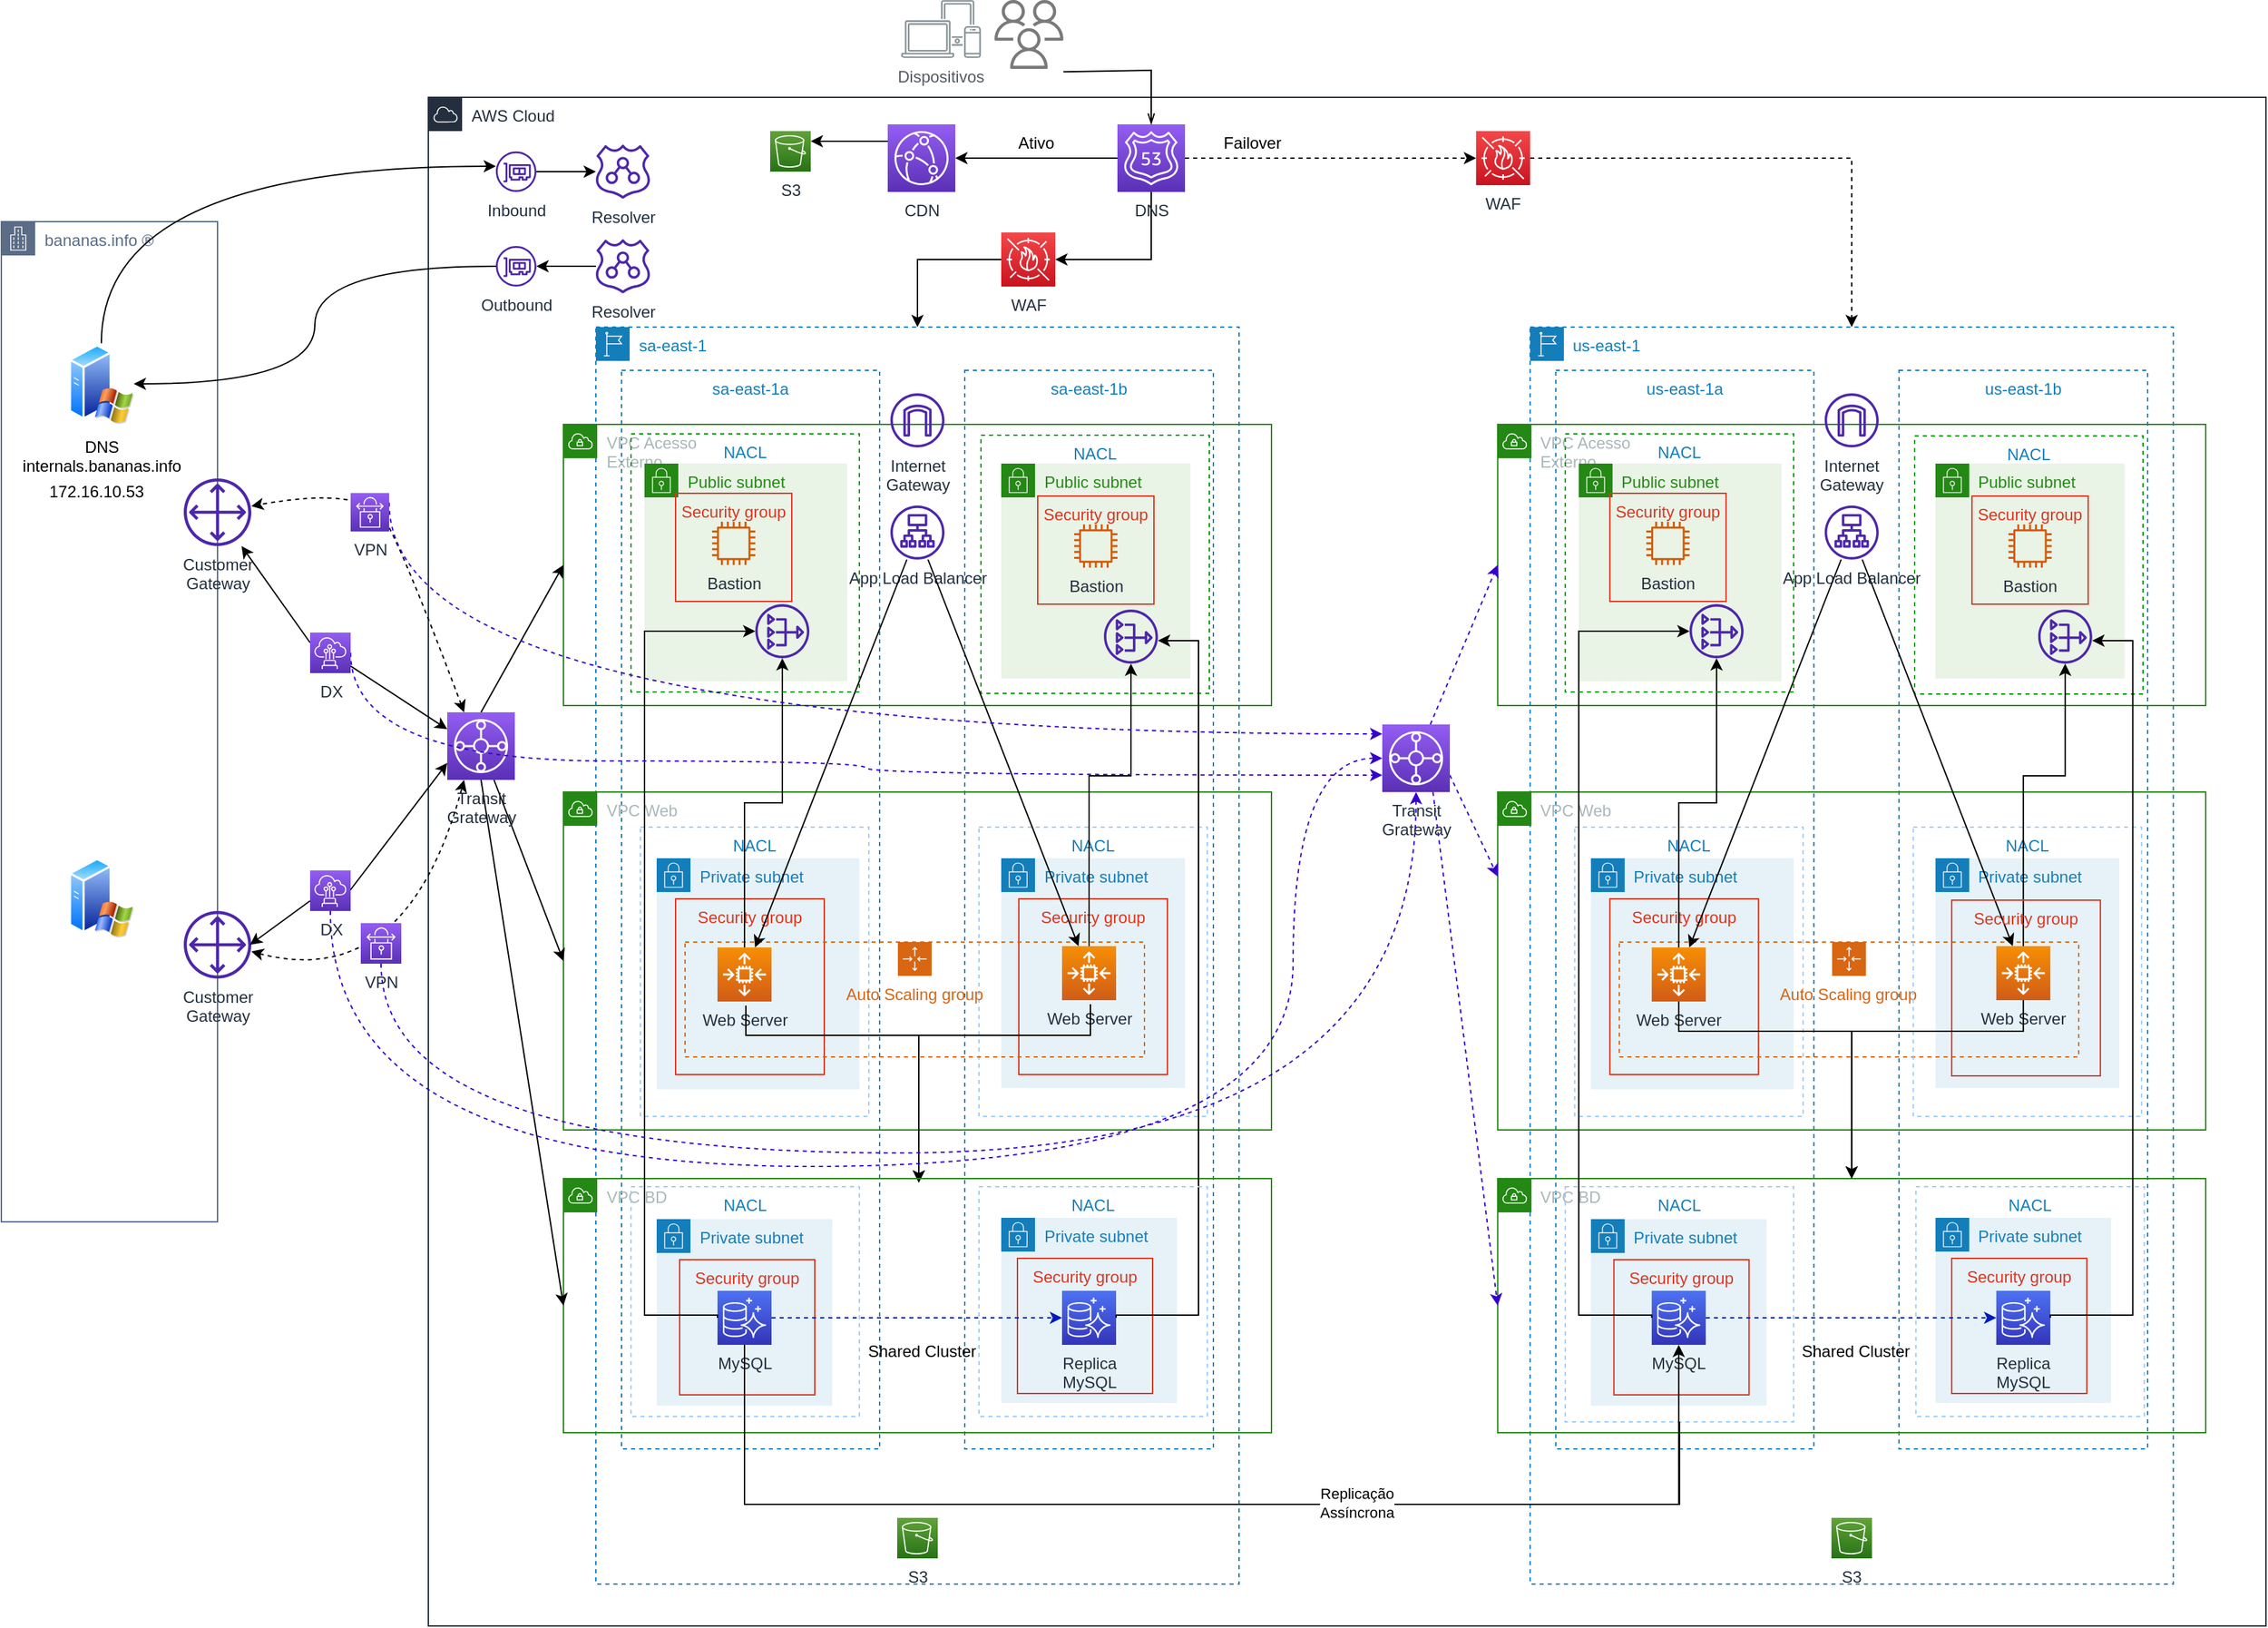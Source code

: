 <mxfile version="20.3.0" type="device"><diagram id="BbkJHHkoo2Lp0fgNw6oy" name="Página-1"><mxGraphModel dx="2048" dy="851" grid="1" gridSize="10" guides="1" tooltips="1" connect="1" arrows="1" fold="1" page="1" pageScale="1" pageWidth="1169" pageHeight="827" math="0" shadow="0"><root><mxCell id="0"/><mxCell id="1" parent="0"/><mxCell id="Nwc6BCfpbF_6M92n-la_-1" value="bananas.info ®" style="points=[[0,0],[0.25,0],[0.5,0],[0.75,0],[1,0],[1,0.25],[1,0.5],[1,0.75],[1,1],[0.75,1],[0.5,1],[0.25,1],[0,1],[0,0.75],[0,0.5],[0,0.25]];outlineConnect=0;gradientColor=none;html=1;whiteSpace=wrap;fontSize=12;fontStyle=0;container=1;pointerEvents=0;collapsible=0;recursiveResize=0;shape=mxgraph.aws4.group;grIcon=mxgraph.aws4.group_corporate_data_center;strokeColor=#5A6C86;fillColor=none;verticalAlign=top;align=left;spacingLeft=30;fontColor=#5A6C86;dashed=0;" parent="1" vertex="1"><mxGeometry x="34" y="171" width="160" height="740" as="geometry"/></mxCell><mxCell id="Nwc6BCfpbF_6M92n-la_-2" value="DNS&lt;br&gt;internals.bananas.info" style="aspect=fixed;perimeter=ellipsePerimeter;html=1;align=center;shadow=0;dashed=0;spacingTop=3;image;image=img/lib/active_directory/windows_server_2.svg;" parent="Nwc6BCfpbF_6M92n-la_-1" vertex="1"><mxGeometry x="50" y="90" width="48" height="60" as="geometry"/></mxCell><mxCell id="Nwc6BCfpbF_6M92n-la_-3" value="" style="aspect=fixed;perimeter=ellipsePerimeter;html=1;align=center;shadow=0;dashed=0;spacingTop=3;image;image=img/lib/active_directory/windows_server_2.svg;" parent="Nwc6BCfpbF_6M92n-la_-1" vertex="1"><mxGeometry x="50" y="470" width="48" height="60" as="geometry"/></mxCell><mxCell id="Nwc6BCfpbF_6M92n-la_-4" value="Customer&lt;br&gt;Gateway" style="sketch=0;outlineConnect=0;fontColor=#232F3E;gradientColor=none;fillColor=#4D27AA;strokeColor=none;dashed=0;verticalLabelPosition=bottom;verticalAlign=top;align=center;html=1;fontSize=12;fontStyle=0;aspect=fixed;pointerEvents=1;shape=mxgraph.aws4.customer_gateway;" parent="Nwc6BCfpbF_6M92n-la_-1" vertex="1"><mxGeometry x="135" y="510" width="50" height="50" as="geometry"/></mxCell><mxCell id="Nwc6BCfpbF_6M92n-la_-6" value="AWS Cloud" style="points=[[0,0],[0.25,0],[0.5,0],[0.75,0],[1,0],[1,0.25],[1,0.5],[1,0.75],[1,1],[0.75,1],[0.5,1],[0.25,1],[0,1],[0,0.75],[0,0.5],[0,0.25]];outlineConnect=0;gradientColor=none;html=1;whiteSpace=wrap;fontSize=12;fontStyle=0;container=1;pointerEvents=0;collapsible=0;recursiveResize=0;shape=mxgraph.aws4.group;grIcon=mxgraph.aws4.group_aws_cloud;strokeColor=#232F3E;fillColor=none;verticalAlign=top;align=left;spacingLeft=30;fontColor=#232F3E;dashed=0;" parent="1" vertex="1"><mxGeometry x="350" y="79" width="1360" height="1131" as="geometry"/></mxCell><mxCell id="Nwc6BCfpbF_6M92n-la_-7" value="sa-east-1" style="points=[[0,0],[0.25,0],[0.5,0],[0.75,0],[1,0],[1,0.25],[1,0.5],[1,0.75],[1,1],[0.75,1],[0.5,1],[0.25,1],[0,1],[0,0.75],[0,0.5],[0,0.25]];outlineConnect=0;gradientColor=none;html=1;whiteSpace=wrap;fontSize=12;fontStyle=0;container=1;pointerEvents=0;collapsible=0;recursiveResize=0;shape=mxgraph.aws4.group;grIcon=mxgraph.aws4.group_region;strokeColor=#147EBA;fillColor=none;verticalAlign=top;align=left;spacingLeft=30;fontColor=#147EBA;dashed=1;" parent="Nwc6BCfpbF_6M92n-la_-6" vertex="1"><mxGeometry x="124" y="170" width="476" height="930" as="geometry"/></mxCell><mxCell id="Nwc6BCfpbF_6M92n-la_-82" value="sa-east-1a" style="fillColor=none;strokeColor=#147EBA;dashed=1;verticalAlign=top;fontStyle=0;fontColor=#147EBA;" parent="Nwc6BCfpbF_6M92n-la_-7" vertex="1"><mxGeometry x="19" y="32" width="191" height="798" as="geometry"/></mxCell><mxCell id="Nwc6BCfpbF_6M92n-la_-83" value="sa-east-1b" style="fillColor=none;strokeColor=#147EBA;dashed=1;verticalAlign=top;fontStyle=0;fontColor=#147EBA;" parent="Nwc6BCfpbF_6M92n-la_-7" vertex="1"><mxGeometry x="273" y="32" width="184" height="798" as="geometry"/></mxCell><mxCell id="Nwc6BCfpbF_6M92n-la_-84" value="VPC Acesso&amp;nbsp;&lt;br&gt;Externo" style="points=[[0,0],[0.25,0],[0.5,0],[0.75,0],[1,0],[1,0.25],[1,0.5],[1,0.75],[1,1],[0.75,1],[0.5,1],[0.25,1],[0,1],[0,0.75],[0,0.5],[0,0.25]];outlineConnect=0;gradientColor=none;html=1;whiteSpace=wrap;fontSize=12;fontStyle=0;container=1;pointerEvents=0;collapsible=0;recursiveResize=0;shape=mxgraph.aws4.group;grIcon=mxgraph.aws4.group_vpc;strokeColor=#248814;fillColor=none;verticalAlign=top;align=left;spacingLeft=30;fontColor=#AAB7B8;dashed=0;" parent="Nwc6BCfpbF_6M92n-la_-7" vertex="1"><mxGeometry x="-24" y="72" width="524" height="208" as="geometry"/></mxCell><mxCell id="Nwc6BCfpbF_6M92n-la_-87" value="Public subnet" style="points=[[0,0],[0.25,0],[0.5,0],[0.75,0],[1,0],[1,0.25],[1,0.5],[1,0.75],[1,1],[0.75,1],[0.5,1],[0.25,1],[0,1],[0,0.75],[0,0.5],[0,0.25]];outlineConnect=0;gradientColor=none;html=1;whiteSpace=wrap;fontSize=12;fontStyle=0;container=1;pointerEvents=0;collapsible=0;recursiveResize=0;shape=mxgraph.aws4.group;grIcon=mxgraph.aws4.group_security_group;grStroke=0;strokeColor=#248814;fillColor=#E9F3E6;verticalAlign=top;align=left;spacingLeft=30;fontColor=#248814;dashed=0;" parent="Nwc6BCfpbF_6M92n-la_-84" vertex="1"><mxGeometry x="60" y="29" width="150" height="161" as="geometry"/></mxCell><mxCell id="Nwc6BCfpbF_6M92n-la_-98" value="App Load Balancer" style="sketch=0;outlineConnect=0;fontColor=#232F3E;gradientColor=none;fillColor=#4D27AA;strokeColor=none;dashed=0;verticalLabelPosition=bottom;verticalAlign=top;align=center;html=1;fontSize=12;fontStyle=0;aspect=fixed;pointerEvents=1;shape=mxgraph.aws4.application_load_balancer;" parent="Nwc6BCfpbF_6M92n-la_-84" vertex="1"><mxGeometry x="242" y="60" width="40" height="40" as="geometry"/></mxCell><mxCell id="Nwc6BCfpbF_6M92n-la_-85" value="VPC Web" style="points=[[0,0],[0.25,0],[0.5,0],[0.75,0],[1,0],[1,0.25],[1,0.5],[1,0.75],[1,1],[0.75,1],[0.5,1],[0.25,1],[0,1],[0,0.75],[0,0.5],[0,0.25]];outlineConnect=0;gradientColor=none;html=1;whiteSpace=wrap;fontSize=12;fontStyle=0;container=1;pointerEvents=0;collapsible=0;recursiveResize=0;shape=mxgraph.aws4.group;grIcon=mxgraph.aws4.group_vpc;strokeColor=#248814;fillColor=none;verticalAlign=top;align=left;spacingLeft=30;fontColor=#AAB7B8;dashed=0;" parent="Nwc6BCfpbF_6M92n-la_-7" vertex="1"><mxGeometry x="-24" y="344" width="524" height="250" as="geometry"/></mxCell><mxCell id="Nwc6BCfpbF_6M92n-la_-129" value="NACL" style="fillColor=none;strokeColor=#99CCFF;dashed=1;verticalAlign=top;fontStyle=0;fontColor=#147EBA;" parent="Nwc6BCfpbF_6M92n-la_-85" vertex="1"><mxGeometry x="307.5" y="26" width="169" height="214" as="geometry"/></mxCell><mxCell id="Nwc6BCfpbF_6M92n-la_-89" value="Private subnet" style="points=[[0,0],[0.25,0],[0.5,0],[0.75,0],[1,0],[1,0.25],[1,0.5],[1,0.75],[1,1],[0.75,1],[0.5,1],[0.25,1],[0,1],[0,0.75],[0,0.5],[0,0.25]];outlineConnect=0;gradientColor=none;html=1;whiteSpace=wrap;fontSize=12;fontStyle=0;container=1;pointerEvents=0;collapsible=0;recursiveResize=0;shape=mxgraph.aws4.group;grIcon=mxgraph.aws4.group_security_group;grStroke=0;strokeColor=#147EBA;fillColor=#E6F2F8;verticalAlign=top;align=left;spacingLeft=30;fontColor=#147EBA;dashed=0;" parent="Nwc6BCfpbF_6M92n-la_-85" vertex="1"><mxGeometry x="69" y="49" width="150" height="171" as="geometry"/></mxCell><mxCell id="Nwc6BCfpbF_6M92n-la_-100" value="Web Server" style="sketch=0;points=[[0,0,0],[0.25,0,0],[0.5,0,0],[0.75,0,0],[1,0,0],[0,1,0],[0.25,1,0],[0.5,1,0],[0.75,1,0],[1,1,0],[0,0.25,0],[0,0.5,0],[0,0.75,0],[1,0.25,0],[1,0.5,0],[1,0.75,0]];outlineConnect=0;fontColor=#232F3E;gradientColor=#F78E04;gradientDirection=north;fillColor=#D05C17;strokeColor=#ffffff;dashed=0;verticalLabelPosition=bottom;verticalAlign=top;align=center;html=1;fontSize=12;fontStyle=0;aspect=fixed;shape=mxgraph.aws4.resourceIcon;resIcon=mxgraph.aws4.auto_scaling2;" parent="Nwc6BCfpbF_6M92n-la_-89" vertex="1"><mxGeometry x="45" y="66" width="40" height="40" as="geometry"/></mxCell><mxCell id="Nwc6BCfpbF_6M92n-la_-123" value="Security group" style="fillColor=none;strokeColor=#DD3522;verticalAlign=top;fontStyle=0;fontColor=#DD3522;" parent="Nwc6BCfpbF_6M92n-la_-89" vertex="1"><mxGeometry x="14" y="30" width="110" height="130" as="geometry"/></mxCell><mxCell id="Nwc6BCfpbF_6M92n-la_-128" value="NACL" style="fillColor=none;strokeColor=#99CCFF;dashed=1;verticalAlign=top;fontStyle=0;fontColor=#147EBA;" parent="Nwc6BCfpbF_6M92n-la_-89" vertex="1"><mxGeometry x="-12" y="-23" width="169" height="214" as="geometry"/></mxCell><mxCell id="Nwc6BCfpbF_6M92n-la_-90" value="Private subnet" style="points=[[0,0],[0.25,0],[0.5,0],[0.75,0],[1,0],[1,0.25],[1,0.5],[1,0.75],[1,1],[0.75,1],[0.5,1],[0.25,1],[0,1],[0,0.75],[0,0.5],[0,0.25]];outlineConnect=0;gradientColor=none;html=1;whiteSpace=wrap;fontSize=12;fontStyle=0;container=1;pointerEvents=0;collapsible=0;recursiveResize=0;shape=mxgraph.aws4.group;grIcon=mxgraph.aws4.group_security_group;grStroke=0;strokeColor=#147EBA;fillColor=#E6F2F8;verticalAlign=top;align=left;spacingLeft=30;fontColor=#147EBA;dashed=0;" parent="Nwc6BCfpbF_6M92n-la_-85" vertex="1"><mxGeometry x="324" y="49" width="136" height="170" as="geometry"/></mxCell><mxCell id="Nwc6BCfpbF_6M92n-la_-101" value="Web Server" style="sketch=0;points=[[0,0,0],[0.25,0,0],[0.5,0,0],[0.75,0,0],[1,0,0],[0,1,0],[0.25,1,0],[0.5,1,0],[0.75,1,0],[1,1,0],[0,0.25,0],[0,0.5,0],[0,0.75,0],[1,0.25,0],[1,0.5,0],[1,0.75,0]];outlineConnect=0;fontColor=#232F3E;gradientColor=#F78E04;gradientDirection=north;fillColor=#D05C17;strokeColor=#ffffff;dashed=0;verticalLabelPosition=bottom;verticalAlign=top;align=center;html=1;fontSize=12;fontStyle=0;aspect=fixed;shape=mxgraph.aws4.resourceIcon;resIcon=mxgraph.aws4.auto_scaling2;" parent="Nwc6BCfpbF_6M92n-la_-90" vertex="1"><mxGeometry x="45" y="65" width="40" height="40" as="geometry"/></mxCell><mxCell id="Nwc6BCfpbF_6M92n-la_-124" value="Security group" style="fillColor=none;strokeColor=#DD3522;verticalAlign=top;fontStyle=0;fontColor=#DD3522;" parent="Nwc6BCfpbF_6M92n-la_-90" vertex="1"><mxGeometry x="13" y="30" width="110" height="130" as="geometry"/></mxCell><mxCell id="Nwc6BCfpbF_6M92n-la_-102" value="Auto Scaling group" style="points=[[0,0],[0.25,0],[0.5,0],[0.75,0],[1,0],[1,0.25],[1,0.5],[1,0.75],[1,1],[0.75,1],[0.5,1],[0.25,1],[0,1],[0,0.75],[0,0.5],[0,0.25]];outlineConnect=0;gradientColor=none;html=1;whiteSpace=wrap;fontSize=12;fontStyle=0;container=1;pointerEvents=0;collapsible=0;recursiveResize=0;shape=mxgraph.aws4.groupCenter;grIcon=mxgraph.aws4.group_auto_scaling_group;grStroke=1;strokeColor=#D86613;fillColor=none;verticalAlign=top;align=center;fontColor=#D86613;dashed=1;spacingTop=25;" parent="Nwc6BCfpbF_6M92n-la_-85" vertex="1"><mxGeometry x="90" y="111" width="340" height="85" as="geometry"/></mxCell><mxCell id="erobT0mCA-N7632Kqj-5-6" style="edgeStyle=orthogonalEdgeStyle;rounded=0;orthogonalLoop=1;jettySize=auto;html=1;" edge="1" parent="Nwc6BCfpbF_6M92n-la_-85"><mxGeometry relative="1" as="geometry"><Array as="points"><mxPoint x="390.01" y="180"/><mxPoint x="263.01" y="180"/></Array><mxPoint x="390.0" y="157" as="sourcePoint"/><mxPoint x="263.0" y="289" as="targetPoint"/></mxGeometry></mxCell><mxCell id="erobT0mCA-N7632Kqj-5-7" style="edgeStyle=orthogonalEdgeStyle;rounded=0;orthogonalLoop=1;jettySize=auto;html=1;" edge="1" parent="Nwc6BCfpbF_6M92n-la_-85"><mxGeometry relative="1" as="geometry"><Array as="points"><mxPoint x="135.01" y="180"/><mxPoint x="263.01" y="180"/></Array><mxPoint x="135.0" y="158" as="sourcePoint"/><mxPoint x="263.0" y="289" as="targetPoint"/></mxGeometry></mxCell><mxCell id="Nwc6BCfpbF_6M92n-la_-86" value="VPC BD" style="points=[[0,0],[0.25,0],[0.5,0],[0.75,0],[1,0],[1,0.25],[1,0.5],[1,0.75],[1,1],[0.75,1],[0.5,1],[0.25,1],[0,1],[0,0.75],[0,0.5],[0,0.25]];outlineConnect=0;gradientColor=none;html=1;whiteSpace=wrap;fontSize=12;fontStyle=0;container=1;pointerEvents=0;collapsible=0;recursiveResize=0;shape=mxgraph.aws4.group;grIcon=mxgraph.aws4.group_vpc;strokeColor=#248814;fillColor=none;verticalAlign=top;align=left;spacingLeft=30;fontColor=#AAB7B8;dashed=0;" parent="Nwc6BCfpbF_6M92n-la_-7" vertex="1"><mxGeometry x="-24" y="630" width="524" height="188" as="geometry"/></mxCell><mxCell id="Nwc6BCfpbF_6M92n-la_-91" value="Private subnet" style="points=[[0,0],[0.25,0],[0.5,0],[0.75,0],[1,0],[1,0.25],[1,0.5],[1,0.75],[1,1],[0.75,1],[0.5,1],[0.25,1],[0,1],[0,0.75],[0,0.5],[0,0.25]];outlineConnect=0;gradientColor=none;html=1;whiteSpace=wrap;fontSize=12;fontStyle=0;container=1;pointerEvents=0;collapsible=0;recursiveResize=0;shape=mxgraph.aws4.group;grIcon=mxgraph.aws4.group_security_group;grStroke=0;strokeColor=#147EBA;fillColor=#E6F2F8;verticalAlign=top;align=left;spacingLeft=30;fontColor=#147EBA;dashed=0;" parent="Nwc6BCfpbF_6M92n-la_-86" vertex="1"><mxGeometry x="69" y="30" width="130" height="138" as="geometry"/></mxCell><mxCell id="Nwc6BCfpbF_6M92n-la_-126" value="Security group" style="fillColor=none;strokeColor=#DD3522;verticalAlign=top;fontStyle=0;fontColor=#DD3522;" parent="Nwc6BCfpbF_6M92n-la_-91" vertex="1"><mxGeometry x="17" y="30" width="100" height="100" as="geometry"/></mxCell><mxCell id="Nwc6BCfpbF_6M92n-la_-104" value="MySQL" style="sketch=0;points=[[0,0,0],[0.25,0,0],[0.5,0,0],[0.75,0,0],[1,0,0],[0,1,0],[0.25,1,0],[0.5,1,0],[0.75,1,0],[1,1,0],[0,0.25,0],[0,0.5,0],[0,0.75,0],[1,0.25,0],[1,0.5,0],[1,0.75,0]];outlineConnect=0;fontColor=#232F3E;gradientColor=#4D72F3;gradientDirection=north;fillColor=#3334B9;strokeColor=#ffffff;dashed=0;verticalLabelPosition=bottom;verticalAlign=top;align=center;html=1;fontSize=12;fontStyle=0;aspect=fixed;shape=mxgraph.aws4.resourceIcon;resIcon=mxgraph.aws4.aurora;" parent="Nwc6BCfpbF_6M92n-la_-91" vertex="1"><mxGeometry x="45" y="53" width="40" height="40" as="geometry"/></mxCell><mxCell id="Nwc6BCfpbF_6M92n-la_-122" value="Shared Cluster" style="text;html=1;align=center;verticalAlign=middle;resizable=0;points=[];autosize=1;strokeColor=none;fillColor=none;" parent="Nwc6BCfpbF_6M92n-la_-86" vertex="1"><mxGeometry x="215" y="113" width="100" height="30" as="geometry"/></mxCell><mxCell id="Nwc6BCfpbF_6M92n-la_-88" value="Public subnet" style="points=[[0,0],[0.25,0],[0.5,0],[0.75,0],[1,0],[1,0.25],[1,0.5],[1,0.75],[1,1],[0.75,1],[0.5,1],[0.25,1],[0,1],[0,0.75],[0,0.5],[0,0.25]];outlineConnect=0;gradientColor=none;html=1;whiteSpace=wrap;fontSize=12;fontStyle=0;container=1;pointerEvents=0;collapsible=0;recursiveResize=0;shape=mxgraph.aws4.group;grIcon=mxgraph.aws4.group_security_group;grStroke=0;strokeColor=#248814;fillColor=#E9F3E6;verticalAlign=top;align=left;spacingLeft=30;fontColor=#248814;dashed=0;" parent="Nwc6BCfpbF_6M92n-la_-7" vertex="1"><mxGeometry x="300" y="101" width="140" height="159" as="geometry"/></mxCell><mxCell id="erobT0mCA-N7632Kqj-5-8" value="NACL" style="fillColor=none;strokeColor=#009900;dashed=1;verticalAlign=top;fontStyle=0;fontColor=#147EBA;" vertex="1" parent="Nwc6BCfpbF_6M92n-la_-88"><mxGeometry x="-15" y="-21" width="169" height="191" as="geometry"/></mxCell><mxCell id="Nwc6BCfpbF_6M92n-la_-97" value="" style="sketch=0;outlineConnect=0;fontColor=#232F3E;gradientColor=none;fillColor=#4D27AA;strokeColor=none;dashed=0;verticalLabelPosition=bottom;verticalAlign=top;align=center;html=1;fontSize=12;fontStyle=0;aspect=fixed;pointerEvents=1;shape=mxgraph.aws4.nat_gateway;" parent="Nwc6BCfpbF_6M92n-la_-88" vertex="1"><mxGeometry x="76" y="108" width="40" height="40" as="geometry"/></mxCell><mxCell id="Nwc6BCfpbF_6M92n-la_-136" value="Bastion" style="sketch=0;outlineConnect=0;fontColor=#232F3E;gradientColor=none;fillColor=#D45B07;strokeColor=none;dashed=0;verticalLabelPosition=bottom;verticalAlign=top;align=center;html=1;fontSize=12;fontStyle=0;aspect=fixed;pointerEvents=1;shape=mxgraph.aws4.instance2;" parent="Nwc6BCfpbF_6M92n-la_-88" vertex="1"><mxGeometry x="54" y="45" width="32" height="32" as="geometry"/></mxCell><mxCell id="Nwc6BCfpbF_6M92n-la_-137" value="Security group" style="fillColor=none;strokeColor=#DD3522;verticalAlign=top;fontStyle=0;fontColor=#DD3522;" parent="Nwc6BCfpbF_6M92n-la_-88" vertex="1"><mxGeometry x="27" y="24" width="86" height="80" as="geometry"/></mxCell><mxCell id="Nwc6BCfpbF_6M92n-la_-92" value="Private subnet" style="points=[[0,0],[0.25,0],[0.5,0],[0.75,0],[1,0],[1,0.25],[1,0.5],[1,0.75],[1,1],[0.75,1],[0.5,1],[0.25,1],[0,1],[0,0.75],[0,0.5],[0,0.25]];outlineConnect=0;gradientColor=none;html=1;whiteSpace=wrap;fontSize=12;fontStyle=0;container=1;pointerEvents=0;collapsible=0;recursiveResize=0;shape=mxgraph.aws4.group;grIcon=mxgraph.aws4.group_security_group;grStroke=0;strokeColor=#147EBA;fillColor=#E6F2F8;verticalAlign=top;align=left;spacingLeft=30;fontColor=#147EBA;dashed=0;" parent="Nwc6BCfpbF_6M92n-la_-7" vertex="1"><mxGeometry x="300" y="659" width="130" height="137" as="geometry"/></mxCell><mxCell id="Nwc6BCfpbF_6M92n-la_-105" value="Replica&lt;br&gt;MySQL" style="sketch=0;points=[[0,0,0],[0.25,0,0],[0.5,0,0],[0.75,0,0],[1,0,0],[0,1,0],[0.25,1,0],[0.5,1,0],[0.75,1,0],[1,1,0],[0,0.25,0],[0,0.5,0],[0,0.75,0],[1,0.25,0],[1,0.5,0],[1,0.75,0]];outlineConnect=0;fontColor=#232F3E;gradientColor=#4D72F3;gradientDirection=north;fillColor=#3334B9;strokeColor=#ffffff;dashed=0;verticalLabelPosition=bottom;verticalAlign=top;align=center;html=1;fontSize=12;fontStyle=0;aspect=fixed;shape=mxgraph.aws4.resourceIcon;resIcon=mxgraph.aws4.aurora;" parent="Nwc6BCfpbF_6M92n-la_-92" vertex="1"><mxGeometry x="45" y="54" width="40" height="40" as="geometry"/></mxCell><mxCell id="Nwc6BCfpbF_6M92n-la_-127" value="Security group" style="fillColor=none;strokeColor=#DD3522;verticalAlign=top;fontStyle=0;fontColor=#DD3522;" parent="Nwc6BCfpbF_6M92n-la_-92" vertex="1"><mxGeometry x="12" y="30" width="100" height="100" as="geometry"/></mxCell><mxCell id="Nwc6BCfpbF_6M92n-la_-95" value="Internet&lt;br&gt;Gateway" style="sketch=0;outlineConnect=0;fontColor=#232F3E;gradientColor=none;fillColor=#4D27AA;strokeColor=none;dashed=0;verticalLabelPosition=bottom;verticalAlign=top;align=center;html=1;fontSize=12;fontStyle=0;aspect=fixed;pointerEvents=1;shape=mxgraph.aws4.internet_gateway;" parent="Nwc6BCfpbF_6M92n-la_-7" vertex="1"><mxGeometry x="218" y="49" width="40" height="40" as="geometry"/></mxCell><mxCell id="Nwc6BCfpbF_6M92n-la_-96" value="" style="sketch=0;outlineConnect=0;fontColor=#232F3E;gradientColor=none;fillColor=#4D27AA;strokeColor=none;dashed=0;verticalLabelPosition=bottom;verticalAlign=top;align=center;html=1;fontSize=12;fontStyle=0;aspect=fixed;pointerEvents=1;shape=mxgraph.aws4.nat_gateway;" parent="Nwc6BCfpbF_6M92n-la_-7" vertex="1"><mxGeometry x="118" y="205" width="40" height="40" as="geometry"/></mxCell><mxCell id="Nwc6BCfpbF_6M92n-la_-108" style="rounded=0;orthogonalLoop=1;jettySize=auto;html=1;" parent="Nwc6BCfpbF_6M92n-la_-7" source="Nwc6BCfpbF_6M92n-la_-98" target="Nwc6BCfpbF_6M92n-la_-100" edge="1"><mxGeometry relative="1" as="geometry"><mxPoint x="236" y="172" as="sourcePoint"/></mxGeometry></mxCell><mxCell id="Nwc6BCfpbF_6M92n-la_-109" style="rounded=0;orthogonalLoop=1;jettySize=auto;html=1;" parent="Nwc6BCfpbF_6M92n-la_-7" source="Nwc6BCfpbF_6M92n-la_-98" target="Nwc6BCfpbF_6M92n-la_-101" edge="1"><mxGeometry relative="1" as="geometry"/></mxCell><mxCell id="Nwc6BCfpbF_6M92n-la_-115" style="edgeStyle=orthogonalEdgeStyle;rounded=0;orthogonalLoop=1;jettySize=auto;html=1;dashed=1;fillColor=#0050ef;strokeColor=#001DBC;" parent="Nwc6BCfpbF_6M92n-la_-7" source="Nwc6BCfpbF_6M92n-la_-104" target="Nwc6BCfpbF_6M92n-la_-105" edge="1"><mxGeometry relative="1" as="geometry"/></mxCell><mxCell id="Nwc6BCfpbF_6M92n-la_-117" style="edgeStyle=orthogonalEdgeStyle;rounded=0;orthogonalLoop=1;jettySize=auto;html=1;" parent="Nwc6BCfpbF_6M92n-la_-7" source="Nwc6BCfpbF_6M92n-la_-100" target="Nwc6BCfpbF_6M92n-la_-96" edge="1"><mxGeometry relative="1" as="geometry"/></mxCell><mxCell id="Nwc6BCfpbF_6M92n-la_-118" style="edgeStyle=orthogonalEdgeStyle;rounded=0;orthogonalLoop=1;jettySize=auto;html=1;" parent="Nwc6BCfpbF_6M92n-la_-7" source="Nwc6BCfpbF_6M92n-la_-101" target="Nwc6BCfpbF_6M92n-la_-97" edge="1"><mxGeometry relative="1" as="geometry"><Array as="points"><mxPoint x="365" y="332"/><mxPoint x="396" y="332"/></Array></mxGeometry></mxCell><mxCell id="Nwc6BCfpbF_6M92n-la_-120" style="edgeStyle=orthogonalEdgeStyle;rounded=0;orthogonalLoop=1;jettySize=auto;html=1;exitX=0;exitY=0.5;exitDx=0;exitDy=0;exitPerimeter=0;" parent="Nwc6BCfpbF_6M92n-la_-7" source="Nwc6BCfpbF_6M92n-la_-104" target="Nwc6BCfpbF_6M92n-la_-96" edge="1"><mxGeometry relative="1" as="geometry"><Array as="points"><mxPoint x="90" y="731"/><mxPoint x="36" y="731"/><mxPoint x="36" y="225"/></Array></mxGeometry></mxCell><mxCell id="Nwc6BCfpbF_6M92n-la_-121" style="edgeStyle=orthogonalEdgeStyle;rounded=0;orthogonalLoop=1;jettySize=auto;html=1;exitX=1;exitY=0.5;exitDx=0;exitDy=0;exitPerimeter=0;" parent="Nwc6BCfpbF_6M92n-la_-7" source="Nwc6BCfpbF_6M92n-la_-105" target="Nwc6BCfpbF_6M92n-la_-97" edge="1"><mxGeometry relative="1" as="geometry"><Array as="points"><mxPoint x="385" y="731"/><mxPoint x="446" y="731"/><mxPoint x="446" y="232"/></Array></mxGeometry></mxCell><mxCell id="Nwc6BCfpbF_6M92n-la_-130" value="Bastion" style="sketch=0;outlineConnect=0;fontColor=#232F3E;gradientColor=none;fillColor=#D45B07;strokeColor=none;dashed=0;verticalLabelPosition=bottom;verticalAlign=top;align=center;html=1;fontSize=12;fontStyle=0;aspect=fixed;pointerEvents=1;shape=mxgraph.aws4.instance2;" parent="Nwc6BCfpbF_6M92n-la_-7" vertex="1"><mxGeometry x="86" y="144" width="32" height="32" as="geometry"/></mxCell><mxCell id="Nwc6BCfpbF_6M92n-la_-131" value="NACL" style="fillColor=none;strokeColor=#99CCFF;dashed=1;verticalAlign=top;fontStyle=0;fontColor=#147EBA;" parent="Nwc6BCfpbF_6M92n-la_-7" vertex="1"><mxGeometry x="26" y="636" width="169" height="170" as="geometry"/></mxCell><mxCell id="Nwc6BCfpbF_6M92n-la_-133" value="NACL" style="fillColor=none;strokeColor=#99CCFF;dashed=1;verticalAlign=top;fontStyle=0;fontColor=#147EBA;" parent="Nwc6BCfpbF_6M92n-la_-7" vertex="1"><mxGeometry x="283.5" y="636" width="169" height="170" as="geometry"/></mxCell><mxCell id="Nwc6BCfpbF_6M92n-la_-134" value="Security group" style="fillColor=none;strokeColor=#DD3522;verticalAlign=top;fontStyle=0;fontColor=#DD3522;" parent="Nwc6BCfpbF_6M92n-la_-7" vertex="1"><mxGeometry x="59" y="123" width="86" height="80" as="geometry"/></mxCell><mxCell id="Nwc6BCfpbF_6M92n-la_-135" value="NACL" style="fillColor=none;strokeColor=#009900;dashed=1;verticalAlign=top;fontStyle=0;fontColor=#147EBA;" parent="Nwc6BCfpbF_6M92n-la_-7" vertex="1"><mxGeometry x="26" y="79" width="169" height="191" as="geometry"/></mxCell><mxCell id="Nwc6BCfpbF_6M92n-la_-264" value="S3" style="sketch=0;points=[[0,0,0],[0.25,0,0],[0.5,0,0],[0.75,0,0],[1,0,0],[0,1,0],[0.25,1,0],[0.5,1,0],[0.75,1,0],[1,1,0],[0,0.25,0],[0,0.5,0],[0,0.75,0],[1,0.25,0],[1,0.5,0],[1,0.75,0]];outlineConnect=0;fontColor=#232F3E;gradientColor=#60A337;gradientDirection=north;fillColor=#277116;strokeColor=#ffffff;dashed=0;verticalLabelPosition=bottom;verticalAlign=top;align=center;html=1;fontSize=12;fontStyle=0;aspect=fixed;shape=mxgraph.aws4.resourceIcon;resIcon=mxgraph.aws4.s3;" parent="Nwc6BCfpbF_6M92n-la_-7" vertex="1"><mxGeometry x="223" y="881" width="30" height="30" as="geometry"/></mxCell><mxCell id="Nwc6BCfpbF_6M92n-la_-22" style="edgeStyle=orthogonalEdgeStyle;rounded=0;orthogonalLoop=1;jettySize=auto;html=1;entryX=1;entryY=0.5;entryDx=0;entryDy=0;entryPerimeter=0;" parent="Nwc6BCfpbF_6M92n-la_-6" source="Nwc6BCfpbF_6M92n-la_-23" target="Nwc6BCfpbF_6M92n-la_-33" edge="1"><mxGeometry relative="1" as="geometry"/></mxCell><mxCell id="Nwc6BCfpbF_6M92n-la_-107" style="edgeStyle=orthogonalEdgeStyle;rounded=0;orthogonalLoop=1;jettySize=auto;html=1;startArrow=none;" parent="Nwc6BCfpbF_6M92n-la_-6" source="Nwc6BCfpbF_6M92n-la_-138" target="Nwc6BCfpbF_6M92n-la_-7" edge="1"><mxGeometry relative="1" as="geometry"><Array as="points"><mxPoint x="362" y="120"/></Array></mxGeometry></mxCell><mxCell id="Nwc6BCfpbF_6M92n-la_-140" style="edgeStyle=orthogonalEdgeStyle;rounded=0;orthogonalLoop=1;jettySize=auto;html=1;entryX=1;entryY=0.5;entryDx=0;entryDy=0;entryPerimeter=0;exitX=0.5;exitY=1;exitDx=0;exitDy=0;exitPerimeter=0;" parent="Nwc6BCfpbF_6M92n-la_-6" source="Nwc6BCfpbF_6M92n-la_-23" target="Nwc6BCfpbF_6M92n-la_-138" edge="1"><mxGeometry relative="1" as="geometry"/></mxCell><mxCell id="Nwc6BCfpbF_6M92n-la_-262" style="edgeStyle=orthogonalEdgeStyle;rounded=0;orthogonalLoop=1;jettySize=auto;html=1;dashed=1;strokeColor=#000000;fontColor=#7A7A7A;" parent="Nwc6BCfpbF_6M92n-la_-6" source="Nwc6BCfpbF_6M92n-la_-23" target="Nwc6BCfpbF_6M92n-la_-260" edge="1"><mxGeometry relative="1" as="geometry"/></mxCell><mxCell id="Nwc6BCfpbF_6M92n-la_-23" value="DNS" style="sketch=0;points=[[0,0,0],[0.25,0,0],[0.5,0,0],[0.75,0,0],[1,0,0],[0,1,0],[0.25,1,0],[0.5,1,0],[0.75,1,0],[1,1,0],[0,0.25,0],[0,0.5,0],[0,0.75,0],[1,0.25,0],[1,0.5,0],[1,0.75,0]];outlineConnect=0;fontColor=#232F3E;gradientColor=#945DF2;gradientDirection=north;fillColor=#5A30B5;strokeColor=#ffffff;dashed=0;verticalLabelPosition=bottom;verticalAlign=top;align=center;html=1;fontSize=12;fontStyle=0;aspect=fixed;shape=mxgraph.aws4.resourceIcon;resIcon=mxgraph.aws4.route_53;" parent="Nwc6BCfpbF_6M92n-la_-6" vertex="1"><mxGeometry x="510" y="20" width="50" height="50" as="geometry"/></mxCell><mxCell id="Nwc6BCfpbF_6M92n-la_-110" value="" style="rounded=0;orthogonalLoop=1;jettySize=auto;html=1;entryX=0;entryY=0.5;entryDx=0;entryDy=0;" parent="Nwc6BCfpbF_6M92n-la_-6" source="Nwc6BCfpbF_6M92n-la_-24" target="Nwc6BCfpbF_6M92n-la_-85" edge="1"><mxGeometry relative="1" as="geometry"><mxPoint x="64" y="546.102" as="sourcePoint"/></mxGeometry></mxCell><mxCell id="Nwc6BCfpbF_6M92n-la_-113" style="rounded=0;orthogonalLoop=1;jettySize=auto;html=1;entryX=0;entryY=0.5;entryDx=0;entryDy=0;exitX=0.5;exitY=0;exitDx=0;exitDy=0;exitPerimeter=0;" parent="Nwc6BCfpbF_6M92n-la_-6" source="Nwc6BCfpbF_6M92n-la_-24" target="Nwc6BCfpbF_6M92n-la_-84" edge="1"><mxGeometry relative="1" as="geometry"/></mxCell><mxCell id="Nwc6BCfpbF_6M92n-la_-114" style="rounded=0;orthogonalLoop=1;jettySize=auto;html=1;entryX=0;entryY=0.5;entryDx=0;entryDy=0;exitX=0.5;exitY=1;exitDx=0;exitDy=0;exitPerimeter=0;" parent="Nwc6BCfpbF_6M92n-la_-6" source="Nwc6BCfpbF_6M92n-la_-24" target="Nwc6BCfpbF_6M92n-la_-86" edge="1"><mxGeometry relative="1" as="geometry"/></mxCell><mxCell id="Nwc6BCfpbF_6M92n-la_-24" value="Transit&lt;br&gt;Grateway" style="sketch=0;points=[[0,0,0],[0.25,0,0],[0.5,0,0],[0.75,0,0],[1,0,0],[0,1,0],[0.25,1,0],[0.5,1,0],[0.75,1,0],[1,1,0],[0,0.25,0],[0,0.5,0],[0,0.75,0],[1,0.25,0],[1,0.5,0],[1,0.75,0]];outlineConnect=0;fontColor=#232F3E;gradientColor=#945DF2;gradientDirection=north;fillColor=#5A30B5;strokeColor=#ffffff;dashed=0;verticalLabelPosition=bottom;verticalAlign=top;align=center;html=1;fontSize=12;fontStyle=0;aspect=fixed;shape=mxgraph.aws4.resourceIcon;resIcon=mxgraph.aws4.transit_gateway;" parent="Nwc6BCfpbF_6M92n-la_-6" vertex="1"><mxGeometry x="14" y="455" width="50" height="50" as="geometry"/></mxCell><mxCell id="Nwc6BCfpbF_6M92n-la_-26" value="Failover" style="text;html=1;strokeColor=none;fillColor=none;align=center;verticalAlign=middle;whiteSpace=wrap;rounded=0;" parent="Nwc6BCfpbF_6M92n-la_-6" vertex="1"><mxGeometry x="580" y="19" width="60" height="30" as="geometry"/></mxCell><mxCell id="Nwc6BCfpbF_6M92n-la_-27" value="Ativo" style="text;html=1;strokeColor=none;fillColor=none;align=center;verticalAlign=middle;whiteSpace=wrap;rounded=0;" parent="Nwc6BCfpbF_6M92n-la_-6" vertex="1"><mxGeometry x="420" y="19" width="60" height="30" as="geometry"/></mxCell><mxCell id="Nwc6BCfpbF_6M92n-la_-32" style="edgeStyle=orthogonalEdgeStyle;rounded=0;orthogonalLoop=1;jettySize=auto;html=1;exitX=0;exitY=0.25;exitDx=0;exitDy=0;exitPerimeter=0;entryX=1;entryY=0.25;entryDx=0;entryDy=0;entryPerimeter=0;" parent="Nwc6BCfpbF_6M92n-la_-6" source="Nwc6BCfpbF_6M92n-la_-33" target="Nwc6BCfpbF_6M92n-la_-34" edge="1"><mxGeometry relative="1" as="geometry"/></mxCell><mxCell id="Nwc6BCfpbF_6M92n-la_-33" value="CDN" style="sketch=0;points=[[0,0,0],[0.25,0,0],[0.5,0,0],[0.75,0,0],[1,0,0],[0,1,0],[0.25,1,0],[0.5,1,0],[0.75,1,0],[1,1,0],[0,0.25,0],[0,0.5,0],[0,0.75,0],[1,0.25,0],[1,0.5,0],[1,0.75,0]];outlineConnect=0;fontColor=#232F3E;gradientColor=#945DF2;gradientDirection=north;fillColor=#5A30B5;strokeColor=#ffffff;dashed=0;verticalLabelPosition=bottom;verticalAlign=top;align=center;html=1;fontSize=12;fontStyle=0;aspect=fixed;shape=mxgraph.aws4.resourceIcon;resIcon=mxgraph.aws4.cloudfront;movableLabel=1;" parent="Nwc6BCfpbF_6M92n-la_-6" vertex="1"><mxGeometry x="340" y="20" width="50" height="50" as="geometry"/></mxCell><mxCell id="Nwc6BCfpbF_6M92n-la_-34" value="S3" style="sketch=0;points=[[0,0,0],[0.25,0,0],[0.5,0,0],[0.75,0,0],[1,0,0],[0,1,0],[0.25,1,0],[0.5,1,0],[0.75,1,0],[1,1,0],[0,0.25,0],[0,0.5,0],[0,0.75,0],[1,0.25,0],[1,0.5,0],[1,0.75,0]];outlineConnect=0;fontColor=#232F3E;gradientColor=#60A337;gradientDirection=north;fillColor=#277116;strokeColor=#ffffff;dashed=0;verticalLabelPosition=bottom;verticalAlign=top;align=center;html=1;fontSize=12;fontStyle=0;aspect=fixed;shape=mxgraph.aws4.resourceIcon;resIcon=mxgraph.aws4.s3;" parent="Nwc6BCfpbF_6M92n-la_-6" vertex="1"><mxGeometry x="253" y="25" width="30" height="30" as="geometry"/></mxCell><mxCell id="Nwc6BCfpbF_6M92n-la_-138" value="WAF" style="sketch=0;points=[[0,0,0],[0.25,0,0],[0.5,0,0],[0.75,0,0],[1,0,0],[0,1,0],[0.25,1,0],[0.5,1,0],[0.75,1,0],[1,1,0],[0,0.25,0],[0,0.5,0],[0,0.75,0],[1,0.25,0],[1,0.5,0],[1,0.75,0]];outlineConnect=0;fontColor=#232F3E;gradientColor=#F54749;gradientDirection=north;fillColor=#C7131F;strokeColor=#ffffff;dashed=0;verticalLabelPosition=bottom;verticalAlign=top;align=center;html=1;fontSize=12;fontStyle=0;aspect=fixed;shape=mxgraph.aws4.resourceIcon;resIcon=mxgraph.aws4.waf;" parent="Nwc6BCfpbF_6M92n-la_-6" vertex="1"><mxGeometry x="424" y="100" width="40" height="40" as="geometry"/></mxCell><mxCell id="Nwc6BCfpbF_6M92n-la_-147" value="Resolver" style="sketch=0;outlineConnect=0;fontColor=#232F3E;gradientColor=none;fillColor=#4D27AA;strokeColor=none;dashed=0;verticalLabelPosition=bottom;verticalAlign=top;align=center;html=1;fontSize=12;fontStyle=0;aspect=fixed;pointerEvents=1;shape=mxgraph.aws4.route_53_resolver;" parent="Nwc6BCfpbF_6M92n-la_-6" vertex="1"><mxGeometry x="124" y="35" width="40" height="40" as="geometry"/></mxCell><mxCell id="Nwc6BCfpbF_6M92n-la_-154" value="" style="edgeStyle=orthogonalEdgeStyle;curved=1;rounded=0;orthogonalLoop=1;jettySize=auto;html=1;" parent="Nwc6BCfpbF_6M92n-la_-6" source="Nwc6BCfpbF_6M92n-la_-30" target="Nwc6BCfpbF_6M92n-la_-147" edge="1"><mxGeometry relative="1" as="geometry"/></mxCell><mxCell id="Nwc6BCfpbF_6M92n-la_-30" value="Inbound" style="sketch=0;outlineConnect=0;fontColor=#232F3E;gradientColor=none;fillColor=#4D27AA;strokeColor=none;dashed=0;verticalLabelPosition=bottom;verticalAlign=top;align=center;html=1;fontSize=12;fontStyle=0;aspect=fixed;pointerEvents=1;shape=mxgraph.aws4.elastic_network_interface;" parent="Nwc6BCfpbF_6M92n-la_-6" vertex="1"><mxGeometry x="50" y="40" width="30" height="30" as="geometry"/></mxCell><mxCell id="Nwc6BCfpbF_6M92n-la_-148" value="Outbound" style="sketch=0;outlineConnect=0;fontColor=#232F3E;gradientColor=none;fillColor=#4D27AA;strokeColor=none;dashed=0;verticalLabelPosition=bottom;verticalAlign=top;align=center;html=1;fontSize=12;fontStyle=0;aspect=fixed;pointerEvents=1;shape=mxgraph.aws4.elastic_network_interface;" parent="Nwc6BCfpbF_6M92n-la_-6" vertex="1"><mxGeometry x="50" y="110" width="30" height="30" as="geometry"/></mxCell><mxCell id="Nwc6BCfpbF_6M92n-la_-155" value="" style="edgeStyle=orthogonalEdgeStyle;curved=1;rounded=0;orthogonalLoop=1;jettySize=auto;html=1;" parent="Nwc6BCfpbF_6M92n-la_-6" source="Nwc6BCfpbF_6M92n-la_-151" target="Nwc6BCfpbF_6M92n-la_-148" edge="1"><mxGeometry relative="1" as="geometry"/></mxCell><mxCell id="Nwc6BCfpbF_6M92n-la_-151" value="Resolver" style="sketch=0;outlineConnect=0;fontColor=#232F3E;gradientColor=none;fillColor=#4D27AA;strokeColor=none;dashed=0;verticalLabelPosition=bottom;verticalAlign=top;align=center;html=1;fontSize=12;fontStyle=0;aspect=fixed;pointerEvents=1;shape=mxgraph.aws4.route_53_resolver;" parent="Nwc6BCfpbF_6M92n-la_-6" vertex="1"><mxGeometry x="124" y="105" width="40" height="40" as="geometry"/></mxCell><mxCell id="Nwc6BCfpbF_6M92n-la_-202" value="us-east-1" style="points=[[0,0],[0.25,0],[0.5,0],[0.75,0],[1,0],[1,0.25],[1,0.5],[1,0.75],[1,1],[0.75,1],[0.5,1],[0.25,1],[0,1],[0,0.75],[0,0.5],[0,0.25]];outlineConnect=0;gradientColor=none;html=1;whiteSpace=wrap;fontSize=12;fontStyle=0;container=1;pointerEvents=0;collapsible=0;recursiveResize=0;shape=mxgraph.aws4.group;grIcon=mxgraph.aws4.group_region;strokeColor=#147EBA;fillColor=none;verticalAlign=top;align=left;spacingLeft=30;fontColor=#147EBA;dashed=1;" parent="Nwc6BCfpbF_6M92n-la_-6" vertex="1"><mxGeometry x="815.41" y="170" width="476" height="930" as="geometry"/></mxCell><mxCell id="Nwc6BCfpbF_6M92n-la_-203" value="us-east-1a" style="fillColor=none;strokeColor=#147EBA;dashed=1;verticalAlign=top;fontStyle=0;fontColor=#147EBA;" parent="Nwc6BCfpbF_6M92n-la_-202" vertex="1"><mxGeometry x="19" y="32" width="191" height="798" as="geometry"/></mxCell><mxCell id="Nwc6BCfpbF_6M92n-la_-204" value="us-east-1b" style="fillColor=none;strokeColor=#147EBA;dashed=1;verticalAlign=top;fontStyle=0;fontColor=#147EBA;" parent="Nwc6BCfpbF_6M92n-la_-202" vertex="1"><mxGeometry x="273" y="32" width="184" height="798" as="geometry"/></mxCell><mxCell id="Nwc6BCfpbF_6M92n-la_-205" value="VPC Acesso&lt;br&gt;Externo" style="points=[[0,0],[0.25,0],[0.5,0],[0.75,0],[1,0],[1,0.25],[1,0.5],[1,0.75],[1,1],[0.75,1],[0.5,1],[0.25,1],[0,1],[0,0.75],[0,0.5],[0,0.25]];outlineConnect=0;gradientColor=none;html=1;whiteSpace=wrap;fontSize=12;fontStyle=0;container=1;pointerEvents=0;collapsible=0;recursiveResize=0;shape=mxgraph.aws4.group;grIcon=mxgraph.aws4.group_vpc;strokeColor=#248814;fillColor=none;verticalAlign=top;align=left;spacingLeft=30;fontColor=#AAB7B8;dashed=0;" parent="Nwc6BCfpbF_6M92n-la_-202" vertex="1"><mxGeometry x="-24" y="72" width="524" height="208" as="geometry"/></mxCell><mxCell id="Nwc6BCfpbF_6M92n-la_-206" value="Public subnet" style="points=[[0,0],[0.25,0],[0.5,0],[0.75,0],[1,0],[1,0.25],[1,0.5],[1,0.75],[1,1],[0.75,1],[0.5,1],[0.25,1],[0,1],[0,0.75],[0,0.5],[0,0.25]];outlineConnect=0;gradientColor=none;html=1;whiteSpace=wrap;fontSize=12;fontStyle=0;container=1;pointerEvents=0;collapsible=0;recursiveResize=0;shape=mxgraph.aws4.group;grIcon=mxgraph.aws4.group_security_group;grStroke=0;strokeColor=#248814;fillColor=#E9F3E6;verticalAlign=top;align=left;spacingLeft=30;fontColor=#248814;dashed=0;" parent="Nwc6BCfpbF_6M92n-la_-205" vertex="1"><mxGeometry x="60" y="29" width="150" height="161" as="geometry"/></mxCell><mxCell id="Nwc6BCfpbF_6M92n-la_-207" value="App Load Balancer" style="sketch=0;outlineConnect=0;fontColor=#232F3E;gradientColor=none;fillColor=#4D27AA;strokeColor=none;dashed=0;verticalLabelPosition=bottom;verticalAlign=top;align=center;html=1;fontSize=12;fontStyle=0;aspect=fixed;pointerEvents=1;shape=mxgraph.aws4.application_load_balancer;" parent="Nwc6BCfpbF_6M92n-la_-205" vertex="1"><mxGeometry x="242" y="60" width="40" height="40" as="geometry"/></mxCell><mxCell id="erobT0mCA-N7632Kqj-5-9" value="NACL" style="fillColor=none;strokeColor=#009900;dashed=1;verticalAlign=top;fontStyle=0;fontColor=#147EBA;" vertex="1" parent="Nwc6BCfpbF_6M92n-la_-205"><mxGeometry x="308.59" y="8.5" width="169" height="191" as="geometry"/></mxCell><mxCell id="Nwc6BCfpbF_6M92n-la_-208" value="VPC Web" style="points=[[0,0],[0.25,0],[0.5,0],[0.75,0],[1,0],[1,0.25],[1,0.5],[1,0.75],[1,1],[0.75,1],[0.5,1],[0.25,1],[0,1],[0,0.75],[0,0.5],[0,0.25]];outlineConnect=0;gradientColor=none;html=1;whiteSpace=wrap;fontSize=12;fontStyle=0;container=1;pointerEvents=0;collapsible=0;recursiveResize=0;shape=mxgraph.aws4.group;grIcon=mxgraph.aws4.group_vpc;strokeColor=#248814;fillColor=none;verticalAlign=top;align=left;spacingLeft=30;fontColor=#AAB7B8;dashed=0;" parent="Nwc6BCfpbF_6M92n-la_-202" vertex="1"><mxGeometry x="-24" y="344" width="524" height="250" as="geometry"/></mxCell><mxCell id="Nwc6BCfpbF_6M92n-la_-209" value="Private subnet" style="points=[[0,0],[0.25,0],[0.5,0],[0.75,0],[1,0],[1,0.25],[1,0.5],[1,0.75],[1,1],[0.75,1],[0.5,1],[0.25,1],[0,1],[0,0.75],[0,0.5],[0,0.25]];outlineConnect=0;gradientColor=none;html=1;whiteSpace=wrap;fontSize=12;fontStyle=0;container=1;pointerEvents=0;collapsible=0;recursiveResize=0;shape=mxgraph.aws4.group;grIcon=mxgraph.aws4.group_security_group;grStroke=0;strokeColor=#147EBA;fillColor=#E6F2F8;verticalAlign=top;align=left;spacingLeft=30;fontColor=#147EBA;dashed=0;" parent="Nwc6BCfpbF_6M92n-la_-208" vertex="1"><mxGeometry x="69" y="49" width="150" height="171" as="geometry"/></mxCell><mxCell id="Nwc6BCfpbF_6M92n-la_-210" value="Web Server" style="sketch=0;points=[[0,0,0],[0.25,0,0],[0.5,0,0],[0.75,0,0],[1,0,0],[0,1,0],[0.25,1,0],[0.5,1,0],[0.75,1,0],[1,1,0],[0,0.25,0],[0,0.5,0],[0,0.75,0],[1,0.25,0],[1,0.5,0],[1,0.75,0]];outlineConnect=0;fontColor=#232F3E;gradientColor=#F78E04;gradientDirection=north;fillColor=#D05C17;strokeColor=#ffffff;dashed=0;verticalLabelPosition=bottom;verticalAlign=top;align=center;html=1;fontSize=12;fontStyle=0;aspect=fixed;shape=mxgraph.aws4.resourceIcon;resIcon=mxgraph.aws4.auto_scaling2;" parent="Nwc6BCfpbF_6M92n-la_-209" vertex="1"><mxGeometry x="45" y="66" width="40" height="40" as="geometry"/></mxCell><mxCell id="Nwc6BCfpbF_6M92n-la_-211" value="Security group" style="fillColor=none;strokeColor=#DD3522;verticalAlign=top;fontStyle=0;fontColor=#DD3522;" parent="Nwc6BCfpbF_6M92n-la_-209" vertex="1"><mxGeometry x="14" y="30" width="110" height="130" as="geometry"/></mxCell><mxCell id="Nwc6BCfpbF_6M92n-la_-212" value="NACL" style="fillColor=none;strokeColor=#99CCFF;dashed=1;verticalAlign=top;fontStyle=0;fontColor=#147EBA;" parent="Nwc6BCfpbF_6M92n-la_-209" vertex="1"><mxGeometry x="-12" y="-23" width="169" height="214" as="geometry"/></mxCell><mxCell id="Nwc6BCfpbF_6M92n-la_-213" value="Private subnet" style="points=[[0,0],[0.25,0],[0.5,0],[0.75,0],[1,0],[1,0.25],[1,0.5],[1,0.75],[1,1],[0.75,1],[0.5,1],[0.25,1],[0,1],[0,0.75],[0,0.5],[0,0.25]];outlineConnect=0;gradientColor=none;html=1;whiteSpace=wrap;fontSize=12;fontStyle=0;container=1;pointerEvents=0;collapsible=0;recursiveResize=0;shape=mxgraph.aws4.group;grIcon=mxgraph.aws4.group_security_group;grStroke=0;strokeColor=#147EBA;fillColor=#E6F2F8;verticalAlign=top;align=left;spacingLeft=30;fontColor=#147EBA;dashed=0;" parent="Nwc6BCfpbF_6M92n-la_-208" vertex="1"><mxGeometry x="324" y="49" width="136" height="170" as="geometry"/></mxCell><mxCell id="Nwc6BCfpbF_6M92n-la_-214" value="Web Server" style="sketch=0;points=[[0,0,0],[0.25,0,0],[0.5,0,0],[0.75,0,0],[1,0,0],[0,1,0],[0.25,1,0],[0.5,1,0],[0.75,1,0],[1,1,0],[0,0.25,0],[0,0.5,0],[0,0.75,0],[1,0.25,0],[1,0.5,0],[1,0.75,0]];outlineConnect=0;fontColor=#232F3E;gradientColor=#F78E04;gradientDirection=north;fillColor=#D05C17;strokeColor=#ffffff;dashed=0;verticalLabelPosition=bottom;verticalAlign=top;align=center;html=1;fontSize=12;fontStyle=0;aspect=fixed;shape=mxgraph.aws4.resourceIcon;resIcon=mxgraph.aws4.auto_scaling2;" parent="Nwc6BCfpbF_6M92n-la_-213" vertex="1"><mxGeometry x="45" y="65" width="40" height="40" as="geometry"/></mxCell><mxCell id="Nwc6BCfpbF_6M92n-la_-215" value="Auto Scaling group" style="points=[[0,0],[0.25,0],[0.5,0],[0.75,0],[1,0],[1,0.25],[1,0.5],[1,0.75],[1,1],[0.75,1],[0.5,1],[0.25,1],[0,1],[0,0.75],[0,0.5],[0,0.25]];outlineConnect=0;gradientColor=none;html=1;whiteSpace=wrap;fontSize=12;fontStyle=0;container=1;pointerEvents=0;collapsible=0;recursiveResize=0;shape=mxgraph.aws4.groupCenter;grIcon=mxgraph.aws4.group_auto_scaling_group;grStroke=1;strokeColor=#D86613;fillColor=none;verticalAlign=top;align=center;fontColor=#D86613;dashed=1;spacingTop=25;" parent="Nwc6BCfpbF_6M92n-la_-208" vertex="1"><mxGeometry x="90" y="111" width="340" height="85" as="geometry"/></mxCell><mxCell id="Nwc6BCfpbF_6M92n-la_-216" value="NACL" style="fillColor=none;strokeColor=#99CCFF;dashed=1;verticalAlign=top;fontStyle=0;fontColor=#147EBA;" parent="Nwc6BCfpbF_6M92n-la_-208" vertex="1"><mxGeometry x="307.5" y="26" width="169" height="214" as="geometry"/></mxCell><mxCell id="Nwc6BCfpbF_6M92n-la_-217" value="VPC BD" style="points=[[0,0],[0.25,0],[0.5,0],[0.75,0],[1,0],[1,0.25],[1,0.5],[1,0.75],[1,1],[0.75,1],[0.5,1],[0.25,1],[0,1],[0,0.75],[0,0.5],[0,0.25]];outlineConnect=0;gradientColor=none;html=1;whiteSpace=wrap;fontSize=12;fontStyle=0;container=1;pointerEvents=0;collapsible=0;recursiveResize=0;shape=mxgraph.aws4.group;grIcon=mxgraph.aws4.group_vpc;strokeColor=#248814;fillColor=none;verticalAlign=top;align=left;spacingLeft=30;fontColor=#AAB7B8;dashed=0;" parent="Nwc6BCfpbF_6M92n-la_-202" vertex="1"><mxGeometry x="-24" y="630" width="524" height="188" as="geometry"/></mxCell><mxCell id="Nwc6BCfpbF_6M92n-la_-218" value="Private subnet" style="points=[[0,0],[0.25,0],[0.5,0],[0.75,0],[1,0],[1,0.25],[1,0.5],[1,0.75],[1,1],[0.75,1],[0.5,1],[0.25,1],[0,1],[0,0.75],[0,0.5],[0,0.25]];outlineConnect=0;gradientColor=none;html=1;whiteSpace=wrap;fontSize=12;fontStyle=0;container=1;pointerEvents=0;collapsible=0;recursiveResize=0;shape=mxgraph.aws4.group;grIcon=mxgraph.aws4.group_security_group;grStroke=0;strokeColor=#147EBA;fillColor=#E6F2F8;verticalAlign=top;align=left;spacingLeft=30;fontColor=#147EBA;dashed=0;" parent="Nwc6BCfpbF_6M92n-la_-217" vertex="1"><mxGeometry x="69" y="30" width="130" height="138" as="geometry"/></mxCell><mxCell id="Nwc6BCfpbF_6M92n-la_-219" value="MySQL" style="sketch=0;points=[[0,0,0],[0.25,0,0],[0.5,0,0],[0.75,0,0],[1,0,0],[0,1,0],[0.25,1,0],[0.5,1,0],[0.75,1,0],[1,1,0],[0,0.25,0],[0,0.5,0],[0,0.75,0],[1,0.25,0],[1,0.5,0],[1,0.75,0]];outlineConnect=0;fontColor=#232F3E;gradientColor=#4D72F3;gradientDirection=north;fillColor=#3334B9;strokeColor=#ffffff;dashed=0;verticalLabelPosition=bottom;verticalAlign=top;align=center;html=1;fontSize=12;fontStyle=0;aspect=fixed;shape=mxgraph.aws4.resourceIcon;resIcon=mxgraph.aws4.aurora;" parent="Nwc6BCfpbF_6M92n-la_-218" vertex="1"><mxGeometry x="45" y="53" width="40" height="40" as="geometry"/></mxCell><mxCell id="Nwc6BCfpbF_6M92n-la_-220" value="Security group" style="fillColor=none;strokeColor=#DD3522;verticalAlign=top;fontStyle=0;fontColor=#DD3522;" parent="Nwc6BCfpbF_6M92n-la_-218" vertex="1"><mxGeometry x="17" y="30" width="100" height="100" as="geometry"/></mxCell><mxCell id="Nwc6BCfpbF_6M92n-la_-221" value="Shared Cluster" style="text;html=1;align=center;verticalAlign=middle;resizable=0;points=[];autosize=1;strokeColor=none;fillColor=none;" parent="Nwc6BCfpbF_6M92n-la_-217" vertex="1"><mxGeometry x="215" y="113" width="100" height="30" as="geometry"/></mxCell><mxCell id="Nwc6BCfpbF_6M92n-la_-222" value="Public subnet" style="points=[[0,0],[0.25,0],[0.5,0],[0.75,0],[1,0],[1,0.25],[1,0.5],[1,0.75],[1,1],[0.75,1],[0.5,1],[0.25,1],[0,1],[0,0.75],[0,0.5],[0,0.25]];outlineConnect=0;gradientColor=none;html=1;whiteSpace=wrap;fontSize=12;fontStyle=0;container=1;pointerEvents=0;collapsible=0;recursiveResize=0;shape=mxgraph.aws4.group;grIcon=mxgraph.aws4.group_security_group;grStroke=0;strokeColor=#248814;fillColor=#E9F3E6;verticalAlign=top;align=left;spacingLeft=30;fontColor=#248814;dashed=0;" parent="Nwc6BCfpbF_6M92n-la_-202" vertex="1"><mxGeometry x="300" y="101" width="140" height="159" as="geometry"/></mxCell><mxCell id="Nwc6BCfpbF_6M92n-la_-223" value="" style="sketch=0;outlineConnect=0;fontColor=#232F3E;gradientColor=none;fillColor=#4D27AA;strokeColor=none;dashed=0;verticalLabelPosition=bottom;verticalAlign=top;align=center;html=1;fontSize=12;fontStyle=0;aspect=fixed;pointerEvents=1;shape=mxgraph.aws4.nat_gateway;" parent="Nwc6BCfpbF_6M92n-la_-222" vertex="1"><mxGeometry x="76" y="108" width="40" height="40" as="geometry"/></mxCell><mxCell id="Nwc6BCfpbF_6M92n-la_-224" value="Bastion" style="sketch=0;outlineConnect=0;fontColor=#232F3E;gradientColor=none;fillColor=#D45B07;strokeColor=none;dashed=0;verticalLabelPosition=bottom;verticalAlign=top;align=center;html=1;fontSize=12;fontStyle=0;aspect=fixed;pointerEvents=1;shape=mxgraph.aws4.instance2;" parent="Nwc6BCfpbF_6M92n-la_-222" vertex="1"><mxGeometry x="54" y="45" width="32" height="32" as="geometry"/></mxCell><mxCell id="Nwc6BCfpbF_6M92n-la_-225" value="Security group" style="fillColor=none;strokeColor=#DD3522;verticalAlign=top;fontStyle=0;fontColor=#DD3522;" parent="Nwc6BCfpbF_6M92n-la_-222" vertex="1"><mxGeometry x="27" y="24" width="86" height="80" as="geometry"/></mxCell><mxCell id="Nwc6BCfpbF_6M92n-la_-226" value="Private subnet" style="points=[[0,0],[0.25,0],[0.5,0],[0.75,0],[1,0],[1,0.25],[1,0.5],[1,0.75],[1,1],[0.75,1],[0.5,1],[0.25,1],[0,1],[0,0.75],[0,0.5],[0,0.25]];outlineConnect=0;gradientColor=none;html=1;whiteSpace=wrap;fontSize=12;fontStyle=0;container=1;pointerEvents=0;collapsible=0;recursiveResize=0;shape=mxgraph.aws4.group;grIcon=mxgraph.aws4.group_security_group;grStroke=0;strokeColor=#147EBA;fillColor=#E6F2F8;verticalAlign=top;align=left;spacingLeft=30;fontColor=#147EBA;dashed=0;" parent="Nwc6BCfpbF_6M92n-la_-202" vertex="1"><mxGeometry x="300" y="659" width="130" height="137" as="geometry"/></mxCell><mxCell id="Nwc6BCfpbF_6M92n-la_-227" value="Replica&lt;br&gt;MySQL" style="sketch=0;points=[[0,0,0],[0.25,0,0],[0.5,0,0],[0.75,0,0],[1,0,0],[0,1,0],[0.25,1,0],[0.5,1,0],[0.75,1,0],[1,1,0],[0,0.25,0],[0,0.5,0],[0,0.75,0],[1,0.25,0],[1,0.5,0],[1,0.75,0]];outlineConnect=0;fontColor=#232F3E;gradientColor=#4D72F3;gradientDirection=north;fillColor=#3334B9;strokeColor=#ffffff;dashed=0;verticalLabelPosition=bottom;verticalAlign=top;align=center;html=1;fontSize=12;fontStyle=0;aspect=fixed;shape=mxgraph.aws4.resourceIcon;resIcon=mxgraph.aws4.aurora;" parent="Nwc6BCfpbF_6M92n-la_-226" vertex="1"><mxGeometry x="45" y="54" width="40" height="40" as="geometry"/></mxCell><mxCell id="Nwc6BCfpbF_6M92n-la_-228" value="Security group" style="fillColor=none;strokeColor=#DD3522;verticalAlign=top;fontStyle=0;fontColor=#DD3522;" parent="Nwc6BCfpbF_6M92n-la_-226" vertex="1"><mxGeometry x="12" y="30" width="100" height="100" as="geometry"/></mxCell><mxCell id="Nwc6BCfpbF_6M92n-la_-229" value="Internet&lt;br&gt;Gateway" style="sketch=0;outlineConnect=0;fontColor=#232F3E;gradientColor=none;fillColor=#4D27AA;strokeColor=none;dashed=0;verticalLabelPosition=bottom;verticalAlign=top;align=center;html=1;fontSize=12;fontStyle=0;aspect=fixed;pointerEvents=1;shape=mxgraph.aws4.internet_gateway;" parent="Nwc6BCfpbF_6M92n-la_-202" vertex="1"><mxGeometry x="218" y="49" width="40" height="40" as="geometry"/></mxCell><mxCell id="Nwc6BCfpbF_6M92n-la_-230" value="" style="sketch=0;outlineConnect=0;fontColor=#232F3E;gradientColor=none;fillColor=#4D27AA;strokeColor=none;dashed=0;verticalLabelPosition=bottom;verticalAlign=top;align=center;html=1;fontSize=12;fontStyle=0;aspect=fixed;pointerEvents=1;shape=mxgraph.aws4.nat_gateway;" parent="Nwc6BCfpbF_6M92n-la_-202" vertex="1"><mxGeometry x="118" y="205" width="40" height="40" as="geometry"/></mxCell><mxCell id="Nwc6BCfpbF_6M92n-la_-231" style="rounded=0;orthogonalLoop=1;jettySize=auto;html=1;" parent="Nwc6BCfpbF_6M92n-la_-202" source="Nwc6BCfpbF_6M92n-la_-207" target="Nwc6BCfpbF_6M92n-la_-210" edge="1"><mxGeometry relative="1" as="geometry"><mxPoint x="236" y="172" as="sourcePoint"/></mxGeometry></mxCell><mxCell id="Nwc6BCfpbF_6M92n-la_-232" style="rounded=0;orthogonalLoop=1;jettySize=auto;html=1;" parent="Nwc6BCfpbF_6M92n-la_-202" source="Nwc6BCfpbF_6M92n-la_-207" target="Nwc6BCfpbF_6M92n-la_-214" edge="1"><mxGeometry relative="1" as="geometry"/></mxCell><mxCell id="Nwc6BCfpbF_6M92n-la_-233" style="edgeStyle=orthogonalEdgeStyle;rounded=0;orthogonalLoop=1;jettySize=auto;html=1;fillColor=#0050ef;strokeColor=#001DBC;dashed=1;" parent="Nwc6BCfpbF_6M92n-la_-202" source="Nwc6BCfpbF_6M92n-la_-219" target="Nwc6BCfpbF_6M92n-la_-227" edge="1"><mxGeometry relative="1" as="geometry"/></mxCell><mxCell id="Nwc6BCfpbF_6M92n-la_-234" style="edgeStyle=orthogonalEdgeStyle;rounded=0;orthogonalLoop=1;jettySize=auto;html=1;" parent="Nwc6BCfpbF_6M92n-la_-202" source="Nwc6BCfpbF_6M92n-la_-210" target="Nwc6BCfpbF_6M92n-la_-230" edge="1"><mxGeometry relative="1" as="geometry"/></mxCell><mxCell id="Nwc6BCfpbF_6M92n-la_-235" style="edgeStyle=orthogonalEdgeStyle;rounded=0;orthogonalLoop=1;jettySize=auto;html=1;" parent="Nwc6BCfpbF_6M92n-la_-202" source="Nwc6BCfpbF_6M92n-la_-214" target="Nwc6BCfpbF_6M92n-la_-223" edge="1"><mxGeometry relative="1" as="geometry"><Array as="points"><mxPoint x="365" y="332"/><mxPoint x="396" y="332"/></Array></mxGeometry></mxCell><mxCell id="Nwc6BCfpbF_6M92n-la_-236" style="edgeStyle=orthogonalEdgeStyle;rounded=0;orthogonalLoop=1;jettySize=auto;html=1;exitX=0;exitY=0.5;exitDx=0;exitDy=0;exitPerimeter=0;" parent="Nwc6BCfpbF_6M92n-la_-202" source="Nwc6BCfpbF_6M92n-la_-219" target="Nwc6BCfpbF_6M92n-la_-230" edge="1"><mxGeometry relative="1" as="geometry"><Array as="points"><mxPoint x="90" y="731"/><mxPoint x="36" y="731"/><mxPoint x="36" y="225"/></Array></mxGeometry></mxCell><mxCell id="Nwc6BCfpbF_6M92n-la_-237" style="edgeStyle=orthogonalEdgeStyle;rounded=0;orthogonalLoop=1;jettySize=auto;html=1;exitX=1;exitY=0.5;exitDx=0;exitDy=0;exitPerimeter=0;" parent="Nwc6BCfpbF_6M92n-la_-202" source="Nwc6BCfpbF_6M92n-la_-227" target="Nwc6BCfpbF_6M92n-la_-223" edge="1"><mxGeometry relative="1" as="geometry"><Array as="points"><mxPoint x="385" y="731"/><mxPoint x="446" y="731"/><mxPoint x="446" y="232"/></Array></mxGeometry></mxCell><mxCell id="Nwc6BCfpbF_6M92n-la_-238" value="Security group" style="fillColor=none;strokeColor=#DD3522;verticalAlign=top;fontStyle=0;fontColor=#DD3522;" parent="Nwc6BCfpbF_6M92n-la_-202" vertex="1"><mxGeometry x="312" y="424" width="110" height="130" as="geometry"/></mxCell><mxCell id="Nwc6BCfpbF_6M92n-la_-239" value="Bastion" style="sketch=0;outlineConnect=0;fontColor=#232F3E;gradientColor=none;fillColor=#D45B07;strokeColor=none;dashed=0;verticalLabelPosition=bottom;verticalAlign=top;align=center;html=1;fontSize=12;fontStyle=0;aspect=fixed;pointerEvents=1;shape=mxgraph.aws4.instance2;" parent="Nwc6BCfpbF_6M92n-la_-202" vertex="1"><mxGeometry x="86" y="144" width="32" height="32" as="geometry"/></mxCell><mxCell id="Nwc6BCfpbF_6M92n-la_-240" value="NACL" style="fillColor=none;strokeColor=#99CCFF;dashed=1;verticalAlign=top;fontStyle=0;fontColor=#147EBA;" parent="Nwc6BCfpbF_6M92n-la_-202" vertex="1"><mxGeometry x="26" y="636" width="169" height="174" as="geometry"/></mxCell><mxCell id="Nwc6BCfpbF_6M92n-la_-241" value="NACL" style="fillColor=none;strokeColor=#99CCFF;dashed=1;verticalAlign=top;fontStyle=0;fontColor=#147EBA;" parent="Nwc6BCfpbF_6M92n-la_-202" vertex="1"><mxGeometry x="285.5" y="636" width="169" height="170" as="geometry"/></mxCell><mxCell id="Nwc6BCfpbF_6M92n-la_-242" value="Security group" style="fillColor=none;strokeColor=#DD3522;verticalAlign=top;fontStyle=0;fontColor=#DD3522;" parent="Nwc6BCfpbF_6M92n-la_-202" vertex="1"><mxGeometry x="59" y="123" width="86" height="80" as="geometry"/></mxCell><mxCell id="Nwc6BCfpbF_6M92n-la_-243" value="NACL" style="fillColor=none;strokeColor=#009900;dashed=1;verticalAlign=top;fontStyle=0;fontColor=#147EBA;" parent="Nwc6BCfpbF_6M92n-la_-202" vertex="1"><mxGeometry x="26" y="79" width="169" height="191" as="geometry"/></mxCell><mxCell id="Nwc6BCfpbF_6M92n-la_-244" style="edgeStyle=orthogonalEdgeStyle;rounded=0;orthogonalLoop=1;jettySize=auto;html=1;" parent="Nwc6BCfpbF_6M92n-la_-202" source="Nwc6BCfpbF_6M92n-la_-214" target="Nwc6BCfpbF_6M92n-la_-217" edge="1"><mxGeometry relative="1" as="geometry"><Array as="points"><mxPoint x="365" y="521"/><mxPoint x="238" y="521"/></Array></mxGeometry></mxCell><mxCell id="Nwc6BCfpbF_6M92n-la_-245" style="edgeStyle=orthogonalEdgeStyle;rounded=0;orthogonalLoop=1;jettySize=auto;html=1;" parent="Nwc6BCfpbF_6M92n-la_-202" source="Nwc6BCfpbF_6M92n-la_-210" target="Nwc6BCfpbF_6M92n-la_-217" edge="1"><mxGeometry relative="1" as="geometry"><Array as="points"><mxPoint x="110" y="521"/><mxPoint x="238" y="521"/></Array></mxGeometry></mxCell><mxCell id="Nwc6BCfpbF_6M92n-la_-265" value="S3" style="sketch=0;points=[[0,0,0],[0.25,0,0],[0.5,0,0],[0.75,0,0],[1,0,0],[0,1,0],[0.25,1,0],[0.5,1,0],[0.75,1,0],[1,1,0],[0,0.25,0],[0,0.5,0],[0,0.75,0],[1,0.25,0],[1,0.5,0],[1,0.75,0]];outlineConnect=0;fontColor=#232F3E;gradientColor=#60A337;gradientDirection=north;fillColor=#277116;strokeColor=#ffffff;dashed=0;verticalLabelPosition=bottom;verticalAlign=top;align=center;html=1;fontSize=12;fontStyle=0;aspect=fixed;shape=mxgraph.aws4.resourceIcon;resIcon=mxgraph.aws4.s3;" parent="Nwc6BCfpbF_6M92n-la_-202" vertex="1"><mxGeometry x="223" y="881" width="30" height="30" as="geometry"/></mxCell><mxCell id="Nwc6BCfpbF_6M92n-la_-255" style="rounded=0;orthogonalLoop=1;jettySize=auto;html=1;dashed=1;strokeColor=#3700CC;fontColor=#7A7A7A;entryX=0;entryY=0.5;entryDx=0;entryDy=0;fillColor=#6a00ff;" parent="Nwc6BCfpbF_6M92n-la_-6" source="Nwc6BCfpbF_6M92n-la_-249" target="Nwc6BCfpbF_6M92n-la_-205" edge="1"><mxGeometry relative="1" as="geometry"/></mxCell><mxCell id="Nwc6BCfpbF_6M92n-la_-256" style="edgeStyle=none;rounded=0;orthogonalLoop=1;jettySize=auto;html=1;exitX=1;exitY=0.75;exitDx=0;exitDy=0;exitPerimeter=0;entryX=0;entryY=0.25;entryDx=0;entryDy=0;dashed=1;strokeColor=#3700CC;fontColor=#7A7A7A;fillColor=#6a00ff;" parent="Nwc6BCfpbF_6M92n-la_-6" source="Nwc6BCfpbF_6M92n-la_-249" target="Nwc6BCfpbF_6M92n-la_-208" edge="1"><mxGeometry relative="1" as="geometry"/></mxCell><mxCell id="Nwc6BCfpbF_6M92n-la_-257" style="edgeStyle=none;rounded=0;orthogonalLoop=1;jettySize=auto;html=1;exitX=0.75;exitY=1;exitDx=0;exitDy=0;exitPerimeter=0;entryX=0;entryY=0.5;entryDx=0;entryDy=0;dashed=1;strokeColor=#3700CC;fontColor=#7A7A7A;fillColor=#6a00ff;" parent="Nwc6BCfpbF_6M92n-la_-6" source="Nwc6BCfpbF_6M92n-la_-249" target="Nwc6BCfpbF_6M92n-la_-217" edge="1"><mxGeometry relative="1" as="geometry"/></mxCell><mxCell id="Nwc6BCfpbF_6M92n-la_-249" value="Transit&lt;br&gt;Grateway" style="sketch=0;points=[[0,0,0],[0.25,0,0],[0.5,0,0],[0.75,0,0],[1,0,0],[0,1,0],[0.25,1,0],[0.5,1,0],[0.75,1,0],[1,1,0],[0,0.25,0],[0,0.5,0],[0,0.75,0],[1,0.25,0],[1,0.5,0],[1,0.75,0]];outlineConnect=0;fontColor=#232F3E;gradientColor=#945DF2;gradientDirection=north;fillColor=#5A30B5;strokeColor=#ffffff;dashed=0;verticalLabelPosition=bottom;verticalAlign=top;align=center;html=1;fontSize=12;fontStyle=0;aspect=fixed;shape=mxgraph.aws4.resourceIcon;resIcon=mxgraph.aws4.transit_gateway;" parent="Nwc6BCfpbF_6M92n-la_-6" vertex="1"><mxGeometry x="706" y="464" width="50" height="50" as="geometry"/></mxCell><mxCell id="Nwc6BCfpbF_6M92n-la_-263" style="edgeStyle=orthogonalEdgeStyle;rounded=0;orthogonalLoop=1;jettySize=auto;html=1;dashed=1;strokeColor=#000000;fontColor=#7A7A7A;exitX=1;exitY=0.5;exitDx=0;exitDy=0;exitPerimeter=0;" parent="Nwc6BCfpbF_6M92n-la_-6" source="Nwc6BCfpbF_6M92n-la_-260" target="Nwc6BCfpbF_6M92n-la_-202" edge="1"><mxGeometry relative="1" as="geometry"/></mxCell><mxCell id="Nwc6BCfpbF_6M92n-la_-260" value="WAF" style="sketch=0;points=[[0,0,0],[0.25,0,0],[0.5,0,0],[0.75,0,0],[1,0,0],[0,1,0],[0.25,1,0],[0.5,1,0],[0.75,1,0],[1,1,0],[0,0.25,0],[0,0.5,0],[0,0.75,0],[1,0.25,0],[1,0.5,0],[1,0.75,0]];outlineConnect=0;fontColor=#232F3E;gradientColor=#F54749;gradientDirection=north;fillColor=#C7131F;strokeColor=#ffffff;dashed=0;verticalLabelPosition=bottom;verticalAlign=top;align=center;html=1;fontSize=12;fontStyle=0;aspect=fixed;shape=mxgraph.aws4.resourceIcon;resIcon=mxgraph.aws4.waf;" parent="Nwc6BCfpbF_6M92n-la_-6" vertex="1"><mxGeometry x="775.41" y="25" width="40" height="40" as="geometry"/></mxCell><mxCell id="Nwc6BCfpbF_6M92n-la_-268" style="edgeStyle=orthogonalEdgeStyle;rounded=0;orthogonalLoop=1;jettySize=auto;html=1;strokeColor=#000000;fontColor=#7A7A7A;endArrow=none;endFill=0;" parent="Nwc6BCfpbF_6M92n-la_-6" source="Nwc6BCfpbF_6M92n-la_-104" target="Nwc6BCfpbF_6M92n-la_-240" edge="1"><mxGeometry relative="1" as="geometry"><mxPoint x="930" y="1031" as="targetPoint"/><Array as="points"><mxPoint x="234" y="1041"/><mxPoint x="926" y="1041"/></Array></mxGeometry></mxCell><mxCell id="Nwc6BCfpbF_6M92n-la_-270" value="Replicação&lt;br&gt;Assíncrona" style="edgeLabel;html=1;align=center;verticalAlign=middle;resizable=0;points=[];fontColor=#000000;" parent="Nwc6BCfpbF_6M92n-la_-268" vertex="1" connectable="0"><mxGeometry x="0.31" y="1" relative="1" as="geometry"><mxPoint as="offset"/></mxGeometry></mxCell><mxCell id="Nwc6BCfpbF_6M92n-la_-46" value="" style="endArrow=classic;startArrow=none;html=1;rounded=0;entryX=0;entryY=0.75;entryDx=0;entryDy=0;entryPerimeter=0;exitX=0.98;exitY=0.5;exitDx=0;exitDy=0;exitPerimeter=0;" parent="1" source="Nwc6BCfpbF_6M92n-la_-49" target="Nwc6BCfpbF_6M92n-la_-24" edge="1"><mxGeometry width="50" height="50" relative="1" as="geometry"><mxPoint x="394" y="571" as="sourcePoint"/><mxPoint x="444" y="521" as="targetPoint"/></mxGeometry></mxCell><mxCell id="Nwc6BCfpbF_6M92n-la_-47" value="" style="endArrow=classic;startArrow=none;html=1;rounded=0;exitX=0;exitY=0.25;exitDx=0;exitDy=0;exitPerimeter=0;" parent="1" source="Nwc6BCfpbF_6M92n-la_-51" target="Nwc6BCfpbF_6M92n-la_-48" edge="1"><mxGeometry width="50" height="50" relative="1" as="geometry"><mxPoint x="394" y="591" as="sourcePoint"/><mxPoint x="444" y="541" as="targetPoint"/></mxGeometry></mxCell><mxCell id="Nwc6BCfpbF_6M92n-la_-48" value="Customer&lt;br&gt;Gateway" style="sketch=0;outlineConnect=0;fontColor=#232F3E;gradientColor=none;fillColor=#4D27AA;strokeColor=none;dashed=0;verticalLabelPosition=bottom;verticalAlign=top;align=center;html=1;fontSize=12;fontStyle=0;aspect=fixed;pointerEvents=1;shape=mxgraph.aws4.customer_gateway;" parent="1" vertex="1"><mxGeometry x="169" y="361" width="50" height="50" as="geometry"/></mxCell><mxCell id="Nwc6BCfpbF_6M92n-la_-251" style="edgeStyle=orthogonalEdgeStyle;curved=1;rounded=0;orthogonalLoop=1;jettySize=auto;html=1;entryX=0;entryY=0.5;entryDx=0;entryDy=0;entryPerimeter=0;dashed=1;strokeColor=#3700CC;fontColor=#7A7A7A;fillColor=#6a00ff;" parent="1" source="Nwc6BCfpbF_6M92n-la_-49" target="Nwc6BCfpbF_6M92n-la_-249" edge="1"><mxGeometry relative="1" as="geometry"><Array as="points"><mxPoint x="278" y="870"/><mxPoint x="990" y="870"/><mxPoint x="990" y="568"/></Array></mxGeometry></mxCell><mxCell id="Nwc6BCfpbF_6M92n-la_-49" value="DX" style="sketch=0;points=[[0,0,0],[0.25,0,0],[0.5,0,0],[0.75,0,0],[1,0,0],[0,1,0],[0.25,1,0],[0.5,1,0],[0.75,1,0],[1,1,0],[0,0.25,0],[0,0.5,0],[0,0.75,0],[1,0.25,0],[1,0.5,0],[1,0.75,0]];outlineConnect=0;fontColor=#232F3E;gradientColor=#945DF2;gradientDirection=north;fillColor=#5A30B5;strokeColor=#ffffff;dashed=0;verticalLabelPosition=bottom;verticalAlign=top;align=center;html=1;fontSize=12;fontStyle=0;aspect=fixed;shape=mxgraph.aws4.resourceIcon;resIcon=mxgraph.aws4.direct_connect;" parent="1" vertex="1"><mxGeometry x="262.5" y="651" width="30" height="30" as="geometry"/></mxCell><mxCell id="Nwc6BCfpbF_6M92n-la_-50" value="" style="endArrow=none;startArrow=classic;html=1;rounded=0;entryX=0;entryY=0.75;entryDx=0;entryDy=0;entryPerimeter=0;exitX=0.98;exitY=0.5;exitDx=0;exitDy=0;exitPerimeter=0;" parent="1" source="Nwc6BCfpbF_6M92n-la_-4" target="Nwc6BCfpbF_6M92n-la_-49" edge="1"><mxGeometry width="50" height="50" relative="1" as="geometry"><mxPoint x="223" y="786" as="sourcePoint"/><mxPoint x="364" y="592.5" as="targetPoint"/></mxGeometry></mxCell><mxCell id="Nwc6BCfpbF_6M92n-la_-252" style="edgeStyle=orthogonalEdgeStyle;curved=1;rounded=0;orthogonalLoop=1;jettySize=auto;html=1;exitX=1;exitY=0.5;exitDx=0;exitDy=0;exitPerimeter=0;entryX=0;entryY=0.75;entryDx=0;entryDy=0;entryPerimeter=0;dashed=1;strokeColor=#3700CC;fontColor=#7A7A7A;fillColor=#6a00ff;" parent="1" source="Nwc6BCfpbF_6M92n-la_-51" target="Nwc6BCfpbF_6M92n-la_-249" edge="1"><mxGeometry relative="1" as="geometry"><Array as="points"><mxPoint x="293" y="570"/><mxPoint x="674" y="570"/><mxPoint x="674" y="581"/></Array></mxGeometry></mxCell><mxCell id="Nwc6BCfpbF_6M92n-la_-51" value="DX" style="sketch=0;points=[[0,0,0],[0.25,0,0],[0.5,0,0],[0.75,0,0],[1,0,0],[0,1,0],[0.25,1,0],[0.5,1,0],[0.75,1,0],[1,1,0],[0,0.25,0],[0,0.5,0],[0,0.75,0],[1,0.25,0],[1,0.5,0],[1,0.75,0]];outlineConnect=0;fontColor=#232F3E;gradientColor=#945DF2;gradientDirection=north;fillColor=#5A30B5;strokeColor=#ffffff;dashed=0;verticalLabelPosition=bottom;verticalAlign=top;align=center;html=1;fontSize=12;fontStyle=0;aspect=fixed;shape=mxgraph.aws4.resourceIcon;resIcon=mxgraph.aws4.direct_connect;" parent="1" vertex="1"><mxGeometry x="262.5" y="475" width="30" height="30" as="geometry"/></mxCell><mxCell id="Nwc6BCfpbF_6M92n-la_-52" value="" style="endArrow=none;startArrow=classic;html=1;rounded=0;exitX=0;exitY=0.25;exitDx=0;exitDy=0;exitPerimeter=0;" parent="1" source="Nwc6BCfpbF_6M92n-la_-24" target="Nwc6BCfpbF_6M92n-la_-51" edge="1"><mxGeometry width="50" height="50" relative="1" as="geometry"><mxPoint x="364" y="547.5" as="sourcePoint"/><mxPoint x="230.35" y="391" as="targetPoint"/></mxGeometry></mxCell><mxCell id="Nwc6BCfpbF_6M92n-la_-53" value="" style="endArrow=classic;html=1;exitX=0.25;exitY=0;exitDx=0;exitDy=0;exitPerimeter=0;dashed=1;curved=1;startArrow=classic;startFill=1;" parent="1" source="Nwc6BCfpbF_6M92n-la_-24" target="Nwc6BCfpbF_6M92n-la_-48" edge="1"><mxGeometry width="50" height="50" relative="1" as="geometry"><mxPoint x="334" y="551" as="sourcePoint"/><mxPoint x="384" y="501" as="targetPoint"/><Array as="points"><mxPoint x="334" y="421"/><mxPoint x="304" y="366"/></Array></mxGeometry></mxCell><mxCell id="Nwc6BCfpbF_6M92n-la_-253" style="edgeStyle=orthogonalEdgeStyle;curved=1;rounded=0;orthogonalLoop=1;jettySize=auto;html=1;exitX=1;exitY=0.25;exitDx=0;exitDy=0;exitPerimeter=0;dashed=1;strokeColor=#3700CC;fontColor=#7A7A7A;fillColor=#6a00ff;" parent="1" source="Nwc6BCfpbF_6M92n-la_-54" target="Nwc6BCfpbF_6M92n-la_-249" edge="1"><mxGeometry relative="1" as="geometry"><mxPoint x="990" y="550" as="targetPoint"/><Array as="points"><mxPoint x="321" y="550"/></Array></mxGeometry></mxCell><mxCell id="Nwc6BCfpbF_6M92n-la_-54" value="VPN" style="sketch=0;points=[[0,0,0],[0.25,0,0],[0.5,0,0],[0.75,0,0],[1,0,0],[0,1,0],[0.25,1,0],[0.5,1,0],[0.75,1,0],[1,1,0],[0,0.25,0],[0,0.5,0],[0,0.75,0],[1,0.25,0],[1,0.5,0],[1,0.75,0]];outlineConnect=0;fontColor=#232F3E;gradientColor=#945DF2;gradientDirection=north;fillColor=#5A30B5;strokeColor=#ffffff;dashed=0;verticalLabelPosition=bottom;verticalAlign=top;align=center;html=1;fontSize=12;fontStyle=0;aspect=fixed;shape=mxgraph.aws4.resourceIcon;resIcon=mxgraph.aws4.site_to_site_vpn;shadow=0;" parent="1" vertex="1"><mxGeometry x="292.5" y="371.75" width="28.5" height="28.5" as="geometry"/></mxCell><mxCell id="Nwc6BCfpbF_6M92n-la_-55" value="" style="endArrow=classic;startArrow=classic;html=1;dashed=1;entryX=0.25;entryY=1;entryDx=0;entryDy=0;entryPerimeter=0;exitX=1;exitY=0.6;exitDx=0;exitDy=0;exitPerimeter=0;curved=1;" parent="1" source="Nwc6BCfpbF_6M92n-la_-4" target="Nwc6BCfpbF_6M92n-la_-24" edge="1"><mxGeometry width="50" height="50" relative="1" as="geometry"><mxPoint x="334" y="601" as="sourcePoint"/><mxPoint x="384" y="551" as="targetPoint"/><Array as="points"><mxPoint x="334" y="741"/></Array></mxGeometry></mxCell><mxCell id="Nwc6BCfpbF_6M92n-la_-250" style="edgeStyle=orthogonalEdgeStyle;curved=1;rounded=0;orthogonalLoop=1;jettySize=auto;html=1;dashed=1;strokeColor=#3700CC;fontColor=#7A7A7A;fillColor=#6a00ff;" parent="1" source="Nwc6BCfpbF_6M92n-la_-56" target="Nwc6BCfpbF_6M92n-la_-249" edge="1"><mxGeometry relative="1" as="geometry"><Array as="points"><mxPoint x="315" y="860"/><mxPoint x="1081" y="860"/></Array></mxGeometry></mxCell><mxCell id="Nwc6BCfpbF_6M92n-la_-56" value="VPN" style="sketch=0;points=[[0,0,0],[0.25,0,0],[0.5,0,0],[0.75,0,0],[1,0,0],[0,1,0],[0.25,1,0],[0.5,1,0],[0.75,1,0],[1,1,0],[0,0.25,0],[0,0.5,0],[0,0.75,0],[1,0.25,0],[1,0.5,0],[1,0.75,0]];outlineConnect=0;fontColor=#232F3E;gradientColor=#945DF2;gradientDirection=north;fillColor=#5A30B5;strokeColor=#ffffff;dashed=0;verticalLabelPosition=bottom;verticalAlign=top;align=center;html=1;fontSize=12;fontStyle=0;aspect=fixed;shape=mxgraph.aws4.resourceIcon;resIcon=mxgraph.aws4.site_to_site_vpn;" parent="1" vertex="1"><mxGeometry x="300" y="690" width="30" height="30" as="geometry"/></mxCell><mxCell id="Nwc6BCfpbF_6M92n-la_-61" style="edgeStyle=none;rounded=0;orthogonalLoop=1;jettySize=auto;html=1;entryX=0.5;entryY=0;entryDx=0;entryDy=0;entryPerimeter=0;startArrow=none;startFill=0;endArrow=openThin;endFill=0;strokeColor=#000000;strokeWidth=1;" parent="1" target="Nwc6BCfpbF_6M92n-la_-23" edge="1"><mxGeometry relative="1" as="geometry"><Array as="points"><mxPoint x="885" y="59"/></Array><mxPoint x="820" y="60.077" as="sourcePoint"/></mxGeometry></mxCell><mxCell id="Nwc6BCfpbF_6M92n-la_-64" value="172.16.10.53" style="text;html=1;align=center;verticalAlign=middle;resizable=0;points=[];autosize=1;strokeColor=none;fillColor=none;" parent="1" vertex="1"><mxGeometry x="59" y="356" width="90" height="30" as="geometry"/></mxCell><mxCell id="Nwc6BCfpbF_6M92n-la_-93" value="Dispositivos" style="sketch=0;outlineConnect=0;gradientColor=none;fontColor=#545B64;strokeColor=none;fillColor=#879196;dashed=0;verticalLabelPosition=bottom;verticalAlign=top;align=center;html=1;fontSize=12;fontStyle=0;aspect=fixed;shape=mxgraph.aws4.illustration_devices;pointerEvents=1" parent="1" vertex="1"><mxGeometry x="700" y="7" width="58.9" height="43" as="geometry"/></mxCell><mxCell id="Nwc6BCfpbF_6M92n-la_-94" value="" style="sketch=0;outlineConnect=0;fontColor=#232F3E;gradientColor=none;fillColor=#7a7a7a;strokeColor=none;dashed=0;verticalLabelPosition=bottom;verticalAlign=top;align=center;html=1;fontSize=12;fontStyle=0;aspect=fixed;pointerEvents=1;shape=mxgraph.aws4.users;" parent="1" vertex="1"><mxGeometry x="769" y="7" width="51" height="51" as="geometry"/></mxCell><mxCell id="Nwc6BCfpbF_6M92n-la_-153" style="edgeStyle=orthogonalEdgeStyle;rounded=0;orthogonalLoop=1;jettySize=auto;html=1;curved=1;" parent="1" source="Nwc6BCfpbF_6M92n-la_-2" target="Nwc6BCfpbF_6M92n-la_-30" edge="1"><mxGeometry relative="1" as="geometry"><Array as="points"><mxPoint x="108" y="130"/></Array></mxGeometry></mxCell><mxCell id="Nwc6BCfpbF_6M92n-la_-156" style="edgeStyle=orthogonalEdgeStyle;curved=1;rounded=0;orthogonalLoop=1;jettySize=auto;html=1;entryX=1;entryY=0.5;entryDx=0;entryDy=0;" parent="1" source="Nwc6BCfpbF_6M92n-la_-148" target="Nwc6BCfpbF_6M92n-la_-2" edge="1"><mxGeometry relative="1" as="geometry"/></mxCell><mxCell id="Nwc6BCfpbF_6M92n-la_-269" style="edgeStyle=orthogonalEdgeStyle;rounded=0;orthogonalLoop=1;jettySize=auto;html=1;strokeColor=#000000;fontColor=#7A7A7A;startArrow=classic;startFill=1;endArrow=none;endFill=0;" parent="1" source="Nwc6BCfpbF_6M92n-la_-219" edge="1"><mxGeometry relative="1" as="geometry"><mxPoint x="1275.41" y="1120" as="targetPoint"/></mxGeometry></mxCell></root></mxGraphModel></diagram></mxfile>